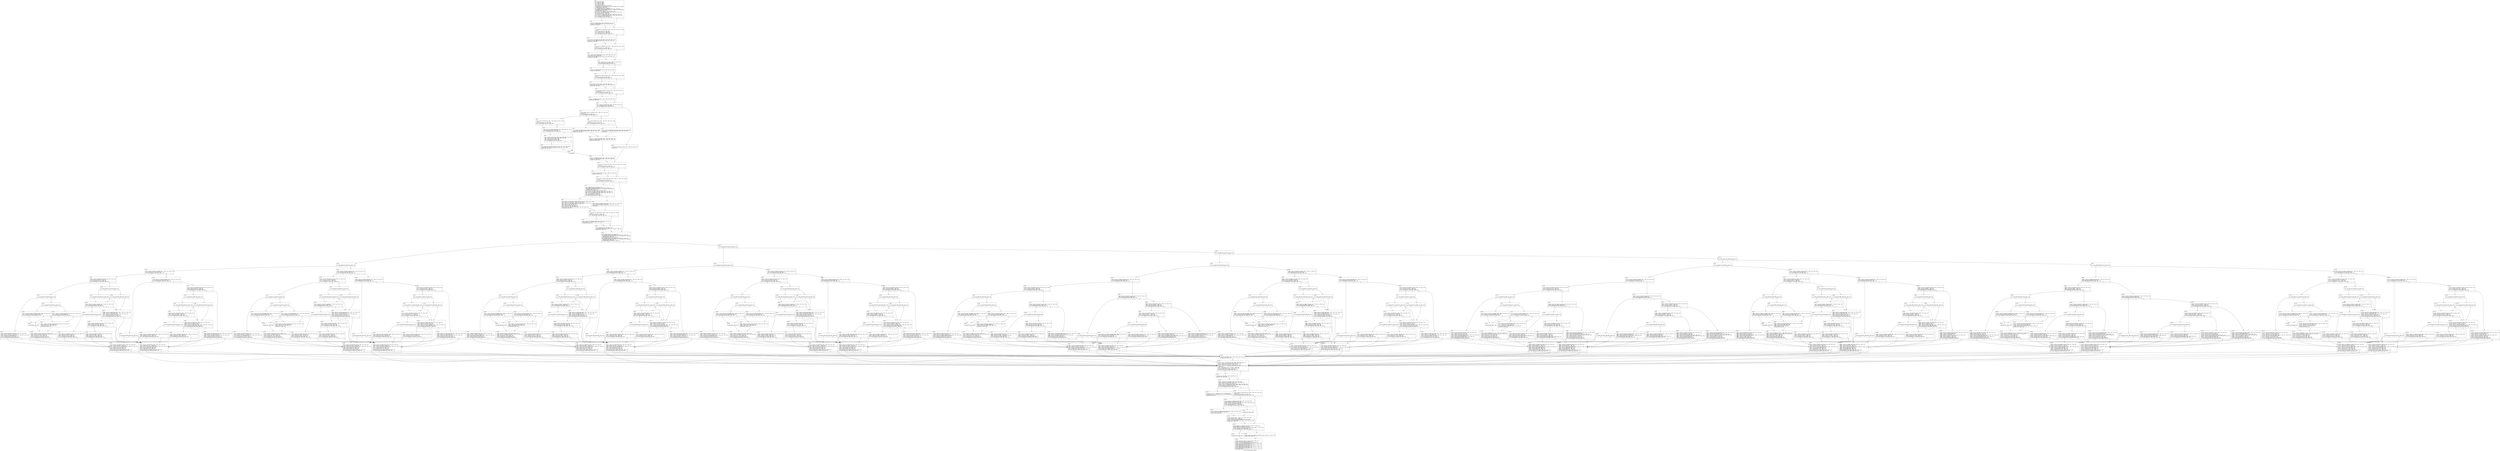 digraph "CFG for 'init_parameters' function" {
	label="CFG for 'init_parameters' function";

	Node0x1571710 [shape=record,label="{%1:\l  %2 = alloca i32, align 4\l  %3 = alloca i32, align 4\l  %4 = alloca i32, align 4\l  %5 = alloca i32, align 4\l  %6 = alloca i32, align 4\l  store i32 %0, i32* %2, align 4, !tbaa !1014\l  call void @llvm.dbg.declare(metadata i32* %2, metadata !1007, metadata\l... !DIExpression()), !dbg !1018\l  %7 = bitcast i32* %3 to i8*, !dbg !1019\l  call void @llvm.lifetime.start.p0i8(i64 4, i8* %7) #13, !dbg !1019\l  call void @llvm.dbg.declare(metadata i32* %3, metadata !1008, metadata\l... !DIExpression()), !dbg !1020\l  store i32 0, i32* %3, align 4, !dbg !1020, !tbaa !1014\l  %8 = load i32, i32* @lines_per_page, align 4, !dbg !1021, !tbaa !1014\l  %9 = sub nsw i32 %8, 5, !dbg !1022\l  %10 = sub nsw i32 %9, 5, !dbg !1023\l  store i32 %10, i32* @lines_per_body, align 4, !dbg !1024, !tbaa !1014\l  %11 = load i32, i32* @lines_per_body, align 4, !dbg !1025, !tbaa !1014\l  %12 = icmp sle i32 %11, 0, !dbg !1027\l  br i1 %12, label %13, label %14, !dbg !1028\l|{<s0>T|<s1>F}}"];
	Node0x1571710:s0 -> Node0x1572c30;
	Node0x1571710:s1 -> Node0x1572c80;
	Node0x1572c30 [shape=record,label="{%13:\l\l  store i8 0, i8* @extremities, align 1, !dbg !1029, !tbaa !1031\l  store i8 1, i8* @keep_FF, align 1, !dbg !1033, !tbaa !1031\l  br label %14, !dbg !1034\l}"];
	Node0x1572c30 -> Node0x1572c80;
	Node0x1572c80 [shape=record,label="{%14:\l\l  %15 = load i8, i8* @extremities, align 1, !dbg !1035, !tbaa !1031, !range\l... !1037\l  %16 = trunc i8 %15 to i1, !dbg !1035\l  %17 = zext i1 %16 to i32, !dbg !1035\l  %18 = icmp eq i32 %17, 0, !dbg !1038\l  br i1 %18, label %19, label %21, !dbg !1039\l|{<s0>T|<s1>F}}"];
	Node0x1572c80:s0 -> Node0x1572cd0;
	Node0x1572c80:s1 -> Node0x1572d20;
	Node0x1572cd0 [shape=record,label="{%19:\l\l  %20 = load i32, i32* @lines_per_page, align 4, !dbg !1040, !tbaa !1014\l  store i32 %20, i32* @lines_per_body, align 4, !dbg !1041, !tbaa !1014\l  br label %21, !dbg !1042\l}"];
	Node0x1572cd0 -> Node0x1572d20;
	Node0x1572d20 [shape=record,label="{%21:\l\l  %22 = load i8, i8* @double_space, align 1, !dbg !1043, !tbaa !1031, !range\l... !1037\l  %23 = trunc i8 %22 to i1, !dbg !1043\l  br i1 %23, label %24, label %27, !dbg !1045\l|{<s0>T|<s1>F}}"];
	Node0x1572d20:s0 -> Node0x1572d70;
	Node0x1572d20:s1 -> Node0x1572dc0;
	Node0x1572d70 [shape=record,label="{%24:\l\l  %25 = load i32, i32* @lines_per_body, align 4, !dbg !1046, !tbaa !1014\l  %26 = sdiv i32 %25, 2, !dbg !1047\l  store i32 %26, i32* @lines_per_body, align 4, !dbg !1048, !tbaa !1014\l  br label %27, !dbg !1049\l}"];
	Node0x1572d70 -> Node0x1572dc0;
	Node0x1572dc0 [shape=record,label="{%27:\l\l  %28 = load i32, i32* %2, align 4, !dbg !1050, !tbaa !1014\l  %29 = icmp eq i32 %28, 0, !dbg !1052\l  br i1 %29, label %30, label %31, !dbg !1053\l|{<s0>T|<s1>F}}"];
	Node0x1572dc0:s0 -> Node0x1572e10;
	Node0x1572dc0:s1 -> Node0x1572e60;
	Node0x1572e10 [shape=record,label="{%30:\l\l  store i8 0, i8* @parallel_files, align 1, !dbg !1054, !tbaa !1031\l  br label %31, !dbg !1055\l}"];
	Node0x1572e10 -> Node0x1572e60;
	Node0x1572e60 [shape=record,label="{%31:\l\l  %32 = load i8, i8* @parallel_files, align 1, !dbg !1056, !tbaa !1031, !range\l... !1037\l  %33 = trunc i8 %32 to i1, !dbg !1056\l  br i1 %33, label %34, label %36, !dbg !1058\l|{<s0>T|<s1>F}}"];
	Node0x1572e60:s0 -> Node0x1572eb0;
	Node0x1572e60:s1 -> Node0x1572f00;
	Node0x1572eb0 [shape=record,label="{%34:\l\l  %35 = load i32, i32* %2, align 4, !dbg !1059, !tbaa !1014\l  store i32 %35, i32* @columns, align 4, !dbg !1060, !tbaa !1014\l  br label %36, !dbg !1061\l}"];
	Node0x1572eb0 -> Node0x1572f00;
	Node0x1572f00 [shape=record,label="{%36:\l\l  %37 = load i8, i8* @storing_columns, align 1, !dbg !1062, !tbaa !1031,\l... !range !1037\l  %38 = trunc i8 %37 to i1, !dbg !1062\l  br i1 %38, label %39, label %40, !dbg !1064\l|{<s0>T|<s1>F}}"];
	Node0x1572f00:s0 -> Node0x1572f50;
	Node0x1572f00:s1 -> Node0x1572fa0;
	Node0x1572f50 [shape=record,label="{%39:\l\l  store i8 1, i8* @balance_columns, align 1, !dbg !1065, !tbaa !1031\l  br label %40, !dbg !1066\l}"];
	Node0x1572f50 -> Node0x1572fa0;
	Node0x1572fa0 [shape=record,label="{%40:\l\l  %41 = load i32, i32* @columns, align 4, !dbg !1067, !tbaa !1014\l  %42 = icmp sgt i32 %41, 1, !dbg !1069\l  br i1 %42, label %43, label %69, !dbg !1070\l|{<s0>T|<s1>F}}"];
	Node0x1572fa0:s0 -> Node0x1572ff0;
	Node0x1572fa0:s1 -> Node0x1573360;
	Node0x1572ff0 [shape=record,label="{%43:\l\l  %44 = load i8, i8* @use_col_separator, align 1, !dbg !1071, !tbaa !1031,\l... !range !1037\l  %45 = trunc i8 %44 to i1, !dbg !1071\l  br i1 %45, label %54, label %46, !dbg !1074\l|{<s0>T|<s1>F}}"];
	Node0x1572ff0:s0 -> Node0x1573180;
	Node0x1572ff0:s1 -> Node0x1573040;
	Node0x1573040 [shape=record,label="{%46:\l\l  %47 = load i8, i8* @join_lines, align 1, !dbg !1075, !tbaa !1031, !range\l... !1037\l  %48 = trunc i8 %47 to i1, !dbg !1075\l  br i1 %48, label %49, label %51, !dbg !1078\l|{<s0>T|<s1>F}}"];
	Node0x1573040:s0 -> Node0x1573090;
	Node0x1573040:s1 -> Node0x15730e0;
	Node0x1573090 [shape=record,label="{%49:\l\l  %50 = load i8*, i8** @line_separator, align 8, !dbg !1079, !tbaa !1080\l  store i8* %50, i8** @col_sep_string, align 8, !dbg !1082, !tbaa !1080\l  br label %53, !dbg !1083\l}"];
	Node0x1573090 -> Node0x1573130;
	Node0x15730e0 [shape=record,label="{%51:\l\l  %52 = load i8*, i8** @column_separator, align 8, !dbg !1084, !tbaa !1080\l  store i8* %52, i8** @col_sep_string, align 8, !dbg !1085, !tbaa !1080\l  br label %53\l}"];
	Node0x15730e0 -> Node0x1573130;
	Node0x1573130 [shape=record,label="{%53:\l\l  store i32 1, i32* @col_sep_length, align 4, !dbg !1086, !tbaa !1014\l  store i8 1, i8* @use_col_separator, align 1, !dbg !1087, !tbaa !1031\l  br label %68, !dbg !1088\l}"];
	Node0x1573130 -> Node0x1573310;
	Node0x1573180 [shape=record,label="{%54:\l\l  %55 = load i8, i8* @join_lines, align 1, !dbg !1089, !tbaa !1031, !range\l... !1037\l  %56 = trunc i8 %55 to i1, !dbg !1089\l  br i1 %56, label %67, label %57, !dbg !1091\l|{<s0>T|<s1>F}}"];
	Node0x1573180:s0 -> Node0x15732c0;
	Node0x1573180:s1 -> Node0x15731d0;
	Node0x15731d0 [shape=record,label="{%57:\l\l  %58 = load i32, i32* @col_sep_length, align 4, !dbg !1092, !tbaa !1014\l  %59 = icmp eq i32 %58, 1, !dbg !1093\l  br i1 %59, label %60, label %67, !dbg !1094\l|{<s0>T|<s1>F}}"];
	Node0x15731d0:s0 -> Node0x1573220;
	Node0x15731d0:s1 -> Node0x15732c0;
	Node0x1573220 [shape=record,label="{%60:\l\l  %61 = load i8*, i8** @col_sep_string, align 8, !dbg !1095, !tbaa !1080\l  %62 = load i8, i8* %61, align 1, !dbg !1096, !tbaa !1097\l  %63 = sext i8 %62 to i32, !dbg !1096\l  %64 = icmp eq i32 %63, 9, !dbg !1098\l  br i1 %64, label %65, label %67, !dbg !1099\l|{<s0>T|<s1>F}}"];
	Node0x1573220:s0 -> Node0x1573270;
	Node0x1573220:s1 -> Node0x15732c0;
	Node0x1573270 [shape=record,label="{%65:\l\l  %66 = load i8*, i8** @column_separator, align 8, !dbg !1100, !tbaa !1080\l  store i8* %66, i8** @col_sep_string, align 8, !dbg !1101, !tbaa !1080\l  br label %67, !dbg !1102\l}"];
	Node0x1573270 -> Node0x15732c0;
	Node0x15732c0 [shape=record,label="{%67:\l\l  br label %68\l}"];
	Node0x15732c0 -> Node0x1573310;
	Node0x1573310 [shape=record,label="{%68:\l\l  store i8 1, i8* @truncate_lines, align 1, !dbg !1103, !tbaa !1031\l  store i8 1, i8* @tabify_output, align 1, !dbg !1104, !tbaa !1031\l  br label %70, !dbg !1105\l}"];
	Node0x1573310 -> Node0x15733b0;
	Node0x1573360 [shape=record,label="{%69:\l\l  store i8 0, i8* @storing_columns, align 1, !dbg !1106, !tbaa !1031\l  br label %70\l}"];
	Node0x1573360 -> Node0x15733b0;
	Node0x15733b0 [shape=record,label="{%70:\l\l  %71 = load i8, i8* @join_lines, align 1, !dbg !1107, !tbaa !1031, !range\l... !1037\l  %72 = trunc i8 %71 to i1, !dbg !1107\l  br i1 %72, label %73, label %74, !dbg !1109\l|{<s0>T|<s1>F}}"];
	Node0x15733b0:s0 -> Node0x1573400;
	Node0x15733b0:s1 -> Node0x1573450;
	Node0x1573400 [shape=record,label="{%73:\l\l  store i8 0, i8* @truncate_lines, align 1, !dbg !1110, !tbaa !1031\l  br label %74, !dbg !1111\l}"];
	Node0x1573400 -> Node0x1573450;
	Node0x1573450 [shape=record,label="{%74:\l\l  %75 = load i8, i8* @numbered_lines, align 1, !dbg !1112, !tbaa !1031, !range\l... !1037\l  %76 = trunc i8 %75 to i1, !dbg !1112\l  br i1 %76, label %77, label %101, !dbg !1113\l|{<s0>T|<s1>F}}"];
	Node0x1573450:s0 -> Node0x15734a0;
	Node0x1573450:s1 -> Node0x1573680;
	Node0x15734a0 [shape=record,label="{%77:\l\l  %78 = bitcast i32* %4 to i8*, !dbg !1114\l  call void @llvm.lifetime.start.p0i8(i64 4, i8* %78) #13, !dbg !1114\l  call void @llvm.dbg.declare(metadata i32* %4, metadata !1009, metadata\l... !DIExpression()), !dbg !1115\l  store i32 8, i32* %4, align 4, !dbg !1115, !tbaa !1014\l  %79 = load i32, i32* @start_line_num, align 4, !dbg !1116, !tbaa !1014\l  store i32 %79, i32* @line_count, align 4, !dbg !1117, !tbaa !1014\l  %80 = load i8, i8* @number_separator, align 1, !dbg !1118, !tbaa !1097\l  %81 = sext i8 %80 to i32, !dbg !1118\l  %82 = icmp eq i32 %81, 9, !dbg !1120\l  br i1 %82, label %83, label %91, !dbg !1121\l|{<s0>T|<s1>F}}"];
	Node0x15734a0:s0 -> Node0x15734f0;
	Node0x15734a0:s1 -> Node0x1573540;
	Node0x15734f0 [shape=record,label="{%83:\l\l  %84 = load i32, i32* @chars_per_number, align 4, !dbg !1122, !tbaa !1014\l  %85 = load i32, i32* %4, align 4, !dbg !1123, !tbaa !1014\l  %86 = load i32, i32* @chars_per_number, align 4, !dbg !1123, !tbaa !1014\l  %87 = load i32, i32* %4, align 4, !dbg !1123, !tbaa !1014\l  %88 = srem i32 %86, %87, !dbg !1123\l  %89 = sub nsw i32 %85, %88, !dbg !1123\l  %90 = add nsw i32 %84, %89, !dbg !1124\l  store i32 %90, i32* @number_width, align 4, !dbg !1125, !tbaa !1014\l  br label %94, !dbg !1126\l}"];
	Node0x15734f0 -> Node0x1573590;
	Node0x1573540 [shape=record,label="{%91:\l\l  %92 = load i32, i32* @chars_per_number, align 4, !dbg !1127, !tbaa !1014\l  %93 = add nsw i32 %92, 1, !dbg !1128\l  store i32 %93, i32* @number_width, align 4, !dbg !1129, !tbaa !1014\l  br label %94\l}"];
	Node0x1573540 -> Node0x1573590;
	Node0x1573590 [shape=record,label="{%94:\l\l  %95 = load i8, i8* @parallel_files, align 1, !dbg !1130, !tbaa !1031, !range\l... !1037\l  %96 = trunc i8 %95 to i1, !dbg !1130\l  br i1 %96, label %97, label %99, !dbg !1132\l|{<s0>T|<s1>F}}"];
	Node0x1573590:s0 -> Node0x15735e0;
	Node0x1573590:s1 -> Node0x1573630;
	Node0x15735e0 [shape=record,label="{%97:\l\l  %98 = load i32, i32* @number_width, align 4, !dbg !1133, !tbaa !1014\l  store i32 %98, i32* %3, align 4, !dbg !1134, !tbaa !1014\l  br label %99, !dbg !1135\l}"];
	Node0x15735e0 -> Node0x1573630;
	Node0x1573630 [shape=record,label="{%99:\l\l  %100 = bitcast i32* %4 to i8*, !dbg !1136\l  call void @llvm.lifetime.end.p0i8(i64 4, i8* %100) #13, !dbg !1136\l  br label %101, !dbg !1137\l}"];
	Node0x1573630 -> Node0x1573680;
	Node0x1573680 [shape=record,label="{%101:\l\l  %102 = bitcast i32* %5 to i8*, !dbg !1138\l  call void @llvm.lifetime.start.p0i8(i64 4, i8* %102) #13, !dbg !1138\l  call void @llvm.dbg.declare(metadata i32* %5, metadata !1012, metadata\l... !DIExpression()), !dbg !1139\l  %103 = bitcast i32* %6 to i8*, !dbg !1138\l  call void @llvm.lifetime.start.p0i8(i64 4, i8* %103) #13, !dbg !1138\l  call void @llvm.dbg.declare(metadata i32* %6, metadata !1013, metadata\l... !DIExpression()), !dbg !1140\l  br i1 false, label %104, label %323, !dbg !1141\l|{<s0>T|<s1>F}}"];
	Node0x1573680:s0 -> Node0x15736d0;
	Node0x1573680:s1 -> Node0x1574bc0;
	Node0x15736d0 [shape=record,label="{%104:\l\l  br i1 false, label %214, label %105, !dbg !1142\l|{<s0>T|<s1>F}}"];
	Node0x15736d0:s0 -> Node0x1574170;
	Node0x15736d0:s1 -> Node0x1573720;
	Node0x1573720 [shape=record,label="{%105:\l\l  %106 = load i32, i32* @col_sep_length, align 4, !dbg !1142, !tbaa !1014\l  %107 = icmp slt i32 %106, 0, !dbg !1142\l  br i1 %107, label %108, label %164, !dbg !1142\l|{<s0>T|<s1>F}}"];
	Node0x1573720:s0 -> Node0x1573770;
	Node0x1573720:s1 -> Node0x1573d10;
	Node0x1573770 [shape=record,label="{%108:\l\l  %109 = load i32, i32* @columns, align 4, !dbg !1142, !tbaa !1014\l  %110 = sub nsw i32 %109, 1, !dbg !1142\l  %111 = icmp slt i32 %110, 0, !dbg !1142\l  br i1 %111, label %112, label %137, !dbg !1142\l|{<s0>T|<s1>F}}"];
	Node0x1573770:s0 -> Node0x15737c0;
	Node0x1573770:s1 -> Node0x1573a40;
	Node0x15737c0 [shape=record,label="{%112:\l\l  br i1 true, label %113, label %119, !dbg !1142\l|{<s0>T|<s1>F}}"];
	Node0x15737c0:s0 -> Node0x1573810;
	Node0x15737c0:s1 -> Node0x1573860;
	Node0x1573810 [shape=record,label="{%113:\l\l  %114 = load i32, i32* @columns, align 4, !dbg !1142, !tbaa !1014\l  %115 = sub nsw i32 %114, 1, !dbg !1142\l  %116 = load i32, i32* @col_sep_length, align 4, !dbg !1142, !tbaa !1014\l  %117 = sdiv i32 127, %116, !dbg !1142\l  %118 = icmp slt i32 %115, %117, !dbg !1142\l  br i1 %118, label %200, label %207, !dbg !1142\l|{<s0>T|<s1>F}}"];
	Node0x1573810:s0 -> Node0x15740d0;
	Node0x1573810:s1 -> Node0x1574120;
	Node0x1573860 [shape=record,label="{%119:\l\l  br i1 true, label %120, label %123, !dbg !1142\l|{<s0>T|<s1>F}}"];
	Node0x1573860:s0 -> Node0x15738b0;
	Node0x1573860:s1 -> Node0x1573900;
	Node0x15738b0 [shape=record,label="{%120:\l\l  %121 = load i32, i32* @col_sep_length, align 4, !dbg !1142, !tbaa !1014\l  %122 = icmp slt i32 %121, -2147483647, !dbg !1142\l  br i1 %122, label %126, label %127, !dbg !1142\l|{<s0>T|<s1>F}}"];
	Node0x15738b0:s0 -> Node0x1573950;
	Node0x15738b0:s1 -> Node0x15739a0;
	Node0x1573900 [shape=record,label="{%123:\l\l  %124 = load i32, i32* @col_sep_length, align 4, !dbg !1142, !tbaa !1014\l  %125 = icmp slt i32 0, %124, !dbg !1142\l  br i1 %125, label %126, label %127, !dbg !1142\l|{<s0>T|<s1>F}}"];
	Node0x1573900:s0 -> Node0x1573950;
	Node0x1573900:s1 -> Node0x15739a0;
	Node0x1573950 [shape=record,label="{%126:\l\l  br label %131, !dbg !1142\l}"];
	Node0x1573950 -> Node0x15739f0;
	Node0x15739a0 [shape=record,label="{%127:\l\l  %128 = load i32, i32* @col_sep_length, align 4, !dbg !1142, !tbaa !1014\l  %129 = sub nsw i32 0, %128, !dbg !1142\l  %130 = sdiv i32 127, %129, !dbg !1142\l  br label %131, !dbg !1142\l}"];
	Node0x15739a0 -> Node0x15739f0;
	Node0x15739f0 [shape=record,label="{%131:\l\l  %132 = phi i32 [ 0, %126 ], [ %130, %127 ], !dbg !1142\l  %133 = load i32, i32* @columns, align 4, !dbg !1142, !tbaa !1014\l  %134 = sub nsw i32 %133, 1, !dbg !1142\l  %135 = sub nsw i32 -1, %134, !dbg !1142\l  %136 = icmp sle i32 %132, %135, !dbg !1142\l  br i1 %136, label %200, label %207, !dbg !1142\l|{<s0>T|<s1>F}}"];
	Node0x15739f0:s0 -> Node0x15740d0;
	Node0x15739f0:s1 -> Node0x1574120;
	Node0x1573a40 [shape=record,label="{%137:\l\l  br i1 true, label %138, label %139, !dbg !1142\l|{<s0>T|<s1>F}}"];
	Node0x1573a40:s0 -> Node0x1573a90;
	Node0x1573a40:s1 -> Node0x1573ae0;
	Node0x1573a90 [shape=record,label="{%138:\l\l  br i1 false, label %140, label %158, !dbg !1142\l|{<s0>T|<s1>F}}"];
	Node0x1573a90:s0 -> Node0x1573b30;
	Node0x1573a90:s1 -> Node0x1573cc0;
	Node0x1573ae0 [shape=record,label="{%139:\l\l  br i1 false, label %140, label %158, !dbg !1142\l|{<s0>T|<s1>F}}"];
	Node0x1573ae0:s0 -> Node0x1573b30;
	Node0x1573ae0:s1 -> Node0x1573cc0;
	Node0x1573b30 [shape=record,label="{%140:\l\l  %141 = load i32, i32* @col_sep_length, align 4, !dbg !1142, !tbaa !1014\l  %142 = icmp eq i32 %141, -1, !dbg !1142\l  br i1 %142, label %143, label %158, !dbg !1142\l|{<s0>T|<s1>F}}"];
	Node0x1573b30:s0 -> Node0x1573b80;
	Node0x1573b30:s1 -> Node0x1573cc0;
	Node0x1573b80 [shape=record,label="{%143:\l\l  br i1 true, label %144, label %149, !dbg !1142\l|{<s0>T|<s1>F}}"];
	Node0x1573b80:s0 -> Node0x1573bd0;
	Node0x1573b80:s1 -> Node0x1573c20;
	Node0x1573bd0 [shape=record,label="{%144:\l\l  %145 = load i32, i32* @columns, align 4, !dbg !1142, !tbaa !1014\l  %146 = sub nsw i32 %145, 1, !dbg !1142\l  %147 = add nsw i32 %146, -128, !dbg !1142\l  %148 = icmp slt i32 0, %147, !dbg !1142\l  br i1 %148, label %200, label %207, !dbg !1142\l|{<s0>T|<s1>F}}"];
	Node0x1573bd0:s0 -> Node0x15740d0;
	Node0x1573bd0:s1 -> Node0x1574120;
	Node0x1573c20 [shape=record,label="{%149:\l\l  %150 = load i32, i32* @columns, align 4, !dbg !1142, !tbaa !1014\l  %151 = sub nsw i32 %150, 1, !dbg !1142\l  %152 = icmp slt i32 0, %151, !dbg !1142\l  br i1 %152, label %153, label %207, !dbg !1142\l|{<s0>T|<s1>F}}"];
	Node0x1573c20:s0 -> Node0x1573c70;
	Node0x1573c20:s1 -> Node0x1574120;
	Node0x1573c70 [shape=record,label="{%153:\l\l  %154 = load i32, i32* @columns, align 4, !dbg !1142, !tbaa !1014\l  %155 = sub nsw i32 %154, 1, !dbg !1142\l  %156 = sub nsw i32 %155, 1, !dbg !1142\l  %157 = icmp slt i32 127, %156, !dbg !1142\l  br i1 %157, label %200, label %207, !dbg !1142\l|{<s0>T|<s1>F}}"];
	Node0x1573c70:s0 -> Node0x15740d0;
	Node0x1573c70:s1 -> Node0x1574120;
	Node0x1573cc0 [shape=record,label="{%158:\l\l  %159 = load i32, i32* @col_sep_length, align 4, !dbg !1142, !tbaa !1014\l  %160 = sdiv i32 -128, %159, !dbg !1142\l  %161 = load i32, i32* @columns, align 4, !dbg !1142, !tbaa !1014\l  %162 = sub nsw i32 %161, 1, !dbg !1142\l  %163 = icmp slt i32 %160, %162, !dbg !1142\l  br i1 %163, label %200, label %207, !dbg !1142\l|{<s0>T|<s1>F}}"];
	Node0x1573cc0:s0 -> Node0x15740d0;
	Node0x1573cc0:s1 -> Node0x1574120;
	Node0x1573d10 [shape=record,label="{%164:\l\l  %165 = load i32, i32* @col_sep_length, align 4, !dbg !1142, !tbaa !1014\l  %166 = icmp eq i32 %165, 0, !dbg !1142\l  br i1 %166, label %167, label %168, !dbg !1142\l|{<s0>T|<s1>F}}"];
	Node0x1573d10:s0 -> Node0x1573d60;
	Node0x1573d10:s1 -> Node0x1573db0;
	Node0x1573d60 [shape=record,label="{%167:\l\l  br i1 false, label %200, label %207, !dbg !1142\l|{<s0>T|<s1>F}}"];
	Node0x1573d60:s0 -> Node0x15740d0;
	Node0x1573d60:s1 -> Node0x1574120;
	Node0x1573db0 [shape=record,label="{%168:\l\l  %169 = load i32, i32* @columns, align 4, !dbg !1142, !tbaa !1014\l  %170 = sub nsw i32 %169, 1, !dbg !1142\l  %171 = icmp slt i32 %170, 0, !dbg !1142\l  br i1 %171, label %172, label %194, !dbg !1142\l|{<s0>T|<s1>F}}"];
	Node0x1573db0:s0 -> Node0x1573e00;
	Node0x1573db0:s1 -> Node0x1574080;
	Node0x1573e00 [shape=record,label="{%172:\l\l  br i1 true, label %173, label %174, !dbg !1142\l|{<s0>T|<s1>F}}"];
	Node0x1573e00:s0 -> Node0x1573e50;
	Node0x1573e00:s1 -> Node0x1573ea0;
	Node0x1573e50 [shape=record,label="{%173:\l\l  br i1 false, label %175, label %188, !dbg !1142\l|{<s0>T|<s1>F}}"];
	Node0x1573e50:s0 -> Node0x1573ef0;
	Node0x1573e50:s1 -> Node0x1574030;
	Node0x1573ea0 [shape=record,label="{%174:\l\l  br i1 false, label %175, label %188, !dbg !1142\l|{<s0>T|<s1>F}}"];
	Node0x1573ea0:s0 -> Node0x1573ef0;
	Node0x1573ea0:s1 -> Node0x1574030;
	Node0x1573ef0 [shape=record,label="{%175:\l\l  %176 = load i32, i32* @columns, align 4, !dbg !1142, !tbaa !1014\l  %177 = sub nsw i32 %176, 1, !dbg !1142\l  %178 = icmp eq i32 %177, -1, !dbg !1142\l  br i1 %178, label %179, label %188, !dbg !1142\l|{<s0>T|<s1>F}}"];
	Node0x1573ef0:s0 -> Node0x1573f40;
	Node0x1573ef0:s1 -> Node0x1574030;
	Node0x1573f40 [shape=record,label="{%179:\l\l  br i1 true, label %180, label %184, !dbg !1142\l|{<s0>T|<s1>F}}"];
	Node0x1573f40:s0 -> Node0x1573f90;
	Node0x1573f40:s1 -> Node0x1573fe0;
	Node0x1573f90 [shape=record,label="{%180:\l\l  %181 = load i32, i32* @col_sep_length, align 4, !dbg !1142, !tbaa !1014\l  %182 = add nsw i32 %181, -128, !dbg !1142\l  %183 = icmp slt i32 0, %182, !dbg !1142\l  br i1 %183, label %200, label %207, !dbg !1142\l|{<s0>T|<s1>F}}"];
	Node0x1573f90:s0 -> Node0x15740d0;
	Node0x1573f90:s1 -> Node0x1574120;
	Node0x1573fe0 [shape=record,label="{%184:\l\l  %185 = load i32, i32* @col_sep_length, align 4, !dbg !1142, !tbaa !1014\l  %186 = sub nsw i32 %185, 1, !dbg !1142\l  %187 = icmp slt i32 127, %186, !dbg !1142\l  br i1 %187, label %200, label %207, !dbg !1142\l|{<s0>T|<s1>F}}"];
	Node0x1573fe0:s0 -> Node0x15740d0;
	Node0x1573fe0:s1 -> Node0x1574120;
	Node0x1574030 [shape=record,label="{%188:\l\l  %189 = load i32, i32* @columns, align 4, !dbg !1142, !tbaa !1014\l  %190 = sub nsw i32 %189, 1, !dbg !1142\l  %191 = sdiv i32 -128, %190, !dbg !1142\l  %192 = load i32, i32* @col_sep_length, align 4, !dbg !1142, !tbaa !1014\l  %193 = icmp slt i32 %191, %192, !dbg !1142\l  br i1 %193, label %200, label %207, !dbg !1142\l|{<s0>T|<s1>F}}"];
	Node0x1574030:s0 -> Node0x15740d0;
	Node0x1574030:s1 -> Node0x1574120;
	Node0x1574080 [shape=record,label="{%194:\l\l  %195 = load i32, i32* @col_sep_length, align 4, !dbg !1142, !tbaa !1014\l  %196 = sdiv i32 127, %195, !dbg !1142\l  %197 = load i32, i32* @columns, align 4, !dbg !1142, !tbaa !1014\l  %198 = sub nsw i32 %197, 1, !dbg !1142\l  %199 = icmp slt i32 %196, %198, !dbg !1142\l  br i1 %199, label %200, label %207, !dbg !1142\l|{<s0>T|<s1>F}}"];
	Node0x1574080:s0 -> Node0x15740d0;
	Node0x1574080:s1 -> Node0x1574120;
	Node0x15740d0 [shape=record,label="{%200:\l\l  %201 = load i32, i32* @columns, align 4, !dbg !1142, !tbaa !1014\l  %202 = sub nsw i32 %201, 1, !dbg !1142\l  %203 = load i32, i32* @col_sep_length, align 4, !dbg !1142, !tbaa !1014\l  %204 = mul i32 %202, %203, !dbg !1142\l  %205 = trunc i32 %204 to i8, !dbg !1142\l  %206 = sext i8 %205 to i32, !dbg !1142\l  store i32 %206, i32* %5, align 4, !dbg !1142, !tbaa !1014\l  br i1 true, label %1224, label %1225, !dbg !1142\l|{<s0>T|<s1>F}}"];
	Node0x15740d0:s0 -> Node0x1579ad0;
	Node0x15740d0:s1 -> Node0x1579b20;
	Node0x1574120 [shape=record,label="{%207:\l\l  %208 = load i32, i32* @columns, align 4, !dbg !1142, !tbaa !1014\l  %209 = sub nsw i32 %208, 1, !dbg !1142\l  %210 = load i32, i32* @col_sep_length, align 4, !dbg !1142, !tbaa !1014\l  %211 = mul i32 %209, %210, !dbg !1142\l  %212 = trunc i32 %211 to i8, !dbg !1142\l  %213 = sext i8 %212 to i32, !dbg !1142\l  store i32 %213, i32* %5, align 4, !dbg !1142, !tbaa !1014\l  br i1 false, label %1224, label %1225, !dbg !1142\l|{<s0>T|<s1>F}}"];
	Node0x1574120:s0 -> Node0x1579ad0;
	Node0x1574120:s1 -> Node0x1579b20;
	Node0x1574170 [shape=record,label="{%214:\l\l  %215 = load i32, i32* @col_sep_length, align 4, !dbg !1142, !tbaa !1014\l  %216 = icmp slt i32 %215, 0, !dbg !1142\l  br i1 %216, label %217, label %273, !dbg !1142\l|{<s0>T|<s1>F}}"];
	Node0x1574170:s0 -> Node0x15741c0;
	Node0x1574170:s1 -> Node0x1574760;
	Node0x15741c0 [shape=record,label="{%217:\l\l  %218 = load i32, i32* @columns, align 4, !dbg !1142, !tbaa !1014\l  %219 = sub nsw i32 %218, 1, !dbg !1142\l  %220 = icmp slt i32 %219, 0, !dbg !1142\l  br i1 %220, label %221, label %246, !dbg !1142\l|{<s0>T|<s1>F}}"];
	Node0x15741c0:s0 -> Node0x1574210;
	Node0x15741c0:s1 -> Node0x1574490;
	Node0x1574210 [shape=record,label="{%221:\l\l  br i1 true, label %222, label %228, !dbg !1142\l|{<s0>T|<s1>F}}"];
	Node0x1574210:s0 -> Node0x1574260;
	Node0x1574210:s1 -> Node0x15742b0;
	Node0x1574260 [shape=record,label="{%222:\l\l  %223 = load i32, i32* @columns, align 4, !dbg !1142, !tbaa !1014\l  %224 = sub nsw i32 %223, 1, !dbg !1142\l  %225 = load i32, i32* @col_sep_length, align 4, !dbg !1142, !tbaa !1014\l  %226 = sdiv i32 255, %225, !dbg !1142\l  %227 = icmp slt i32 %224, %226, !dbg !1142\l  br i1 %227, label %309, label %316, !dbg !1142\l|{<s0>T|<s1>F}}"];
	Node0x1574260:s0 -> Node0x1574b20;
	Node0x1574260:s1 -> Node0x1574b70;
	Node0x15742b0 [shape=record,label="{%228:\l\l  br i1 true, label %229, label %232, !dbg !1142\l|{<s0>T|<s1>F}}"];
	Node0x15742b0:s0 -> Node0x1574300;
	Node0x15742b0:s1 -> Node0x1574350;
	Node0x1574300 [shape=record,label="{%229:\l\l  %230 = load i32, i32* @col_sep_length, align 4, !dbg !1142, !tbaa !1014\l  %231 = icmp slt i32 %230, -2147483647, !dbg !1142\l  br i1 %231, label %235, label %236, !dbg !1142\l|{<s0>T|<s1>F}}"];
	Node0x1574300:s0 -> Node0x15743a0;
	Node0x1574300:s1 -> Node0x15743f0;
	Node0x1574350 [shape=record,label="{%232:\l\l  %233 = load i32, i32* @col_sep_length, align 4, !dbg !1142, !tbaa !1014\l  %234 = icmp slt i32 0, %233, !dbg !1142\l  br i1 %234, label %235, label %236, !dbg !1142\l|{<s0>T|<s1>F}}"];
	Node0x1574350:s0 -> Node0x15743a0;
	Node0x1574350:s1 -> Node0x15743f0;
	Node0x15743a0 [shape=record,label="{%235:\l\l  br label %240, !dbg !1142\l}"];
	Node0x15743a0 -> Node0x1574440;
	Node0x15743f0 [shape=record,label="{%236:\l\l  %237 = load i32, i32* @col_sep_length, align 4, !dbg !1142, !tbaa !1014\l  %238 = sub nsw i32 0, %237, !dbg !1142\l  %239 = sdiv i32 255, %238, !dbg !1142\l  br label %240, !dbg !1142\l}"];
	Node0x15743f0 -> Node0x1574440;
	Node0x1574440 [shape=record,label="{%240:\l\l  %241 = phi i32 [ 0, %235 ], [ %239, %236 ], !dbg !1142\l  %242 = load i32, i32* @columns, align 4, !dbg !1142, !tbaa !1014\l  %243 = sub nsw i32 %242, 1, !dbg !1142\l  %244 = sub nsw i32 -1, %243, !dbg !1142\l  %245 = icmp sle i32 %241, %244, !dbg !1142\l  br i1 %245, label %309, label %316, !dbg !1142\l|{<s0>T|<s1>F}}"];
	Node0x1574440:s0 -> Node0x1574b20;
	Node0x1574440:s1 -> Node0x1574b70;
	Node0x1574490 [shape=record,label="{%246:\l\l  br i1 true, label %247, label %248, !dbg !1142\l|{<s0>T|<s1>F}}"];
	Node0x1574490:s0 -> Node0x15744e0;
	Node0x1574490:s1 -> Node0x1574530;
	Node0x15744e0 [shape=record,label="{%247:\l\l  br i1 false, label %249, label %267, !dbg !1142\l|{<s0>T|<s1>F}}"];
	Node0x15744e0:s0 -> Node0x1574580;
	Node0x15744e0:s1 -> Node0x1574710;
	Node0x1574530 [shape=record,label="{%248:\l\l  br i1 false, label %249, label %267, !dbg !1142\l|{<s0>T|<s1>F}}"];
	Node0x1574530:s0 -> Node0x1574580;
	Node0x1574530:s1 -> Node0x1574710;
	Node0x1574580 [shape=record,label="{%249:\l\l  %250 = load i32, i32* @col_sep_length, align 4, !dbg !1142, !tbaa !1014\l  %251 = icmp eq i32 %250, -1, !dbg !1142\l  br i1 %251, label %252, label %267, !dbg !1142\l|{<s0>T|<s1>F}}"];
	Node0x1574580:s0 -> Node0x15745d0;
	Node0x1574580:s1 -> Node0x1574710;
	Node0x15745d0 [shape=record,label="{%252:\l\l  br i1 true, label %253, label %258, !dbg !1142\l|{<s0>T|<s1>F}}"];
	Node0x15745d0:s0 -> Node0x1574620;
	Node0x15745d0:s1 -> Node0x1574670;
	Node0x1574620 [shape=record,label="{%253:\l\l  %254 = load i32, i32* @columns, align 4, !dbg !1142, !tbaa !1014\l  %255 = sub nsw i32 %254, 1, !dbg !1142\l  %256 = add nsw i32 %255, 0, !dbg !1142\l  %257 = icmp slt i32 0, %256, !dbg !1142\l  br i1 %257, label %309, label %316, !dbg !1142\l|{<s0>T|<s1>F}}"];
	Node0x1574620:s0 -> Node0x1574b20;
	Node0x1574620:s1 -> Node0x1574b70;
	Node0x1574670 [shape=record,label="{%258:\l\l  %259 = load i32, i32* @columns, align 4, !dbg !1142, !tbaa !1014\l  %260 = sub nsw i32 %259, 1, !dbg !1142\l  %261 = icmp slt i32 0, %260, !dbg !1142\l  br i1 %261, label %262, label %316, !dbg !1142\l|{<s0>T|<s1>F}}"];
	Node0x1574670:s0 -> Node0x15746c0;
	Node0x1574670:s1 -> Node0x1574b70;
	Node0x15746c0 [shape=record,label="{%262:\l\l  %263 = load i32, i32* @columns, align 4, !dbg !1142, !tbaa !1014\l  %264 = sub nsw i32 %263, 1, !dbg !1142\l  %265 = sub nsw i32 %264, 1, !dbg !1142\l  %266 = icmp slt i32 -1, %265, !dbg !1142\l  br i1 %266, label %309, label %316, !dbg !1142\l|{<s0>T|<s1>F}}"];
	Node0x15746c0:s0 -> Node0x1574b20;
	Node0x15746c0:s1 -> Node0x1574b70;
	Node0x1574710 [shape=record,label="{%267:\l\l  %268 = load i32, i32* @col_sep_length, align 4, !dbg !1142, !tbaa !1014\l  %269 = sdiv i32 0, %268, !dbg !1142\l  %270 = load i32, i32* @columns, align 4, !dbg !1142, !tbaa !1014\l  %271 = sub nsw i32 %270, 1, !dbg !1142\l  %272 = icmp slt i32 %269, %271, !dbg !1142\l  br i1 %272, label %309, label %316, !dbg !1142\l|{<s0>T|<s1>F}}"];
	Node0x1574710:s0 -> Node0x1574b20;
	Node0x1574710:s1 -> Node0x1574b70;
	Node0x1574760 [shape=record,label="{%273:\l\l  %274 = load i32, i32* @col_sep_length, align 4, !dbg !1142, !tbaa !1014\l  %275 = icmp eq i32 %274, 0, !dbg !1142\l  br i1 %275, label %276, label %277, !dbg !1142\l|{<s0>T|<s1>F}}"];
	Node0x1574760:s0 -> Node0x15747b0;
	Node0x1574760:s1 -> Node0x1574800;
	Node0x15747b0 [shape=record,label="{%276:\l\l  br i1 false, label %309, label %316, !dbg !1142\l|{<s0>T|<s1>F}}"];
	Node0x15747b0:s0 -> Node0x1574b20;
	Node0x15747b0:s1 -> Node0x1574b70;
	Node0x1574800 [shape=record,label="{%277:\l\l  %278 = load i32, i32* @columns, align 4, !dbg !1142, !tbaa !1014\l  %279 = sub nsw i32 %278, 1, !dbg !1142\l  %280 = icmp slt i32 %279, 0, !dbg !1142\l  br i1 %280, label %281, label %303, !dbg !1142\l|{<s0>T|<s1>F}}"];
	Node0x1574800:s0 -> Node0x1574850;
	Node0x1574800:s1 -> Node0x1574ad0;
	Node0x1574850 [shape=record,label="{%281:\l\l  br i1 true, label %282, label %283, !dbg !1142\l|{<s0>T|<s1>F}}"];
	Node0x1574850:s0 -> Node0x15748a0;
	Node0x1574850:s1 -> Node0x15748f0;
	Node0x15748a0 [shape=record,label="{%282:\l\l  br i1 false, label %284, label %297, !dbg !1142\l|{<s0>T|<s1>F}}"];
	Node0x15748a0:s0 -> Node0x1574940;
	Node0x15748a0:s1 -> Node0x1574a80;
	Node0x15748f0 [shape=record,label="{%283:\l\l  br i1 false, label %284, label %297, !dbg !1142\l|{<s0>T|<s1>F}}"];
	Node0x15748f0:s0 -> Node0x1574940;
	Node0x15748f0:s1 -> Node0x1574a80;
	Node0x1574940 [shape=record,label="{%284:\l\l  %285 = load i32, i32* @columns, align 4, !dbg !1142, !tbaa !1014\l  %286 = sub nsw i32 %285, 1, !dbg !1142\l  %287 = icmp eq i32 %286, -1, !dbg !1142\l  br i1 %287, label %288, label %297, !dbg !1142\l|{<s0>T|<s1>F}}"];
	Node0x1574940:s0 -> Node0x1574990;
	Node0x1574940:s1 -> Node0x1574a80;
	Node0x1574990 [shape=record,label="{%288:\l\l  br i1 true, label %289, label %293, !dbg !1142\l|{<s0>T|<s1>F}}"];
	Node0x1574990:s0 -> Node0x15749e0;
	Node0x1574990:s1 -> Node0x1574a30;
	Node0x15749e0 [shape=record,label="{%289:\l\l  %290 = load i32, i32* @col_sep_length, align 4, !dbg !1142, !tbaa !1014\l  %291 = add nsw i32 %290, 0, !dbg !1142\l  %292 = icmp slt i32 0, %291, !dbg !1142\l  br i1 %292, label %309, label %316, !dbg !1142\l|{<s0>T|<s1>F}}"];
	Node0x15749e0:s0 -> Node0x1574b20;
	Node0x15749e0:s1 -> Node0x1574b70;
	Node0x1574a30 [shape=record,label="{%293:\l\l  %294 = load i32, i32* @col_sep_length, align 4, !dbg !1142, !tbaa !1014\l  %295 = sub nsw i32 %294, 1, !dbg !1142\l  %296 = icmp slt i32 -1, %295, !dbg !1142\l  br i1 %296, label %309, label %316, !dbg !1142\l|{<s0>T|<s1>F}}"];
	Node0x1574a30:s0 -> Node0x1574b20;
	Node0x1574a30:s1 -> Node0x1574b70;
	Node0x1574a80 [shape=record,label="{%297:\l\l  %298 = load i32, i32* @columns, align 4, !dbg !1142, !tbaa !1014\l  %299 = sub nsw i32 %298, 1, !dbg !1142\l  %300 = sdiv i32 0, %299, !dbg !1142\l  %301 = load i32, i32* @col_sep_length, align 4, !dbg !1142, !tbaa !1014\l  %302 = icmp slt i32 %300, %301, !dbg !1142\l  br i1 %302, label %309, label %316, !dbg !1142\l|{<s0>T|<s1>F}}"];
	Node0x1574a80:s0 -> Node0x1574b20;
	Node0x1574a80:s1 -> Node0x1574b70;
	Node0x1574ad0 [shape=record,label="{%303:\l\l  %304 = load i32, i32* @col_sep_length, align 4, !dbg !1142, !tbaa !1014\l  %305 = sdiv i32 255, %304, !dbg !1142\l  %306 = load i32, i32* @columns, align 4, !dbg !1142, !tbaa !1014\l  %307 = sub nsw i32 %306, 1, !dbg !1142\l  %308 = icmp slt i32 %305, %307, !dbg !1142\l  br i1 %308, label %309, label %316, !dbg !1142\l|{<s0>T|<s1>F}}"];
	Node0x1574ad0:s0 -> Node0x1574b20;
	Node0x1574ad0:s1 -> Node0x1574b70;
	Node0x1574b20 [shape=record,label="{%309:\l\l  %310 = load i32, i32* @columns, align 4, !dbg !1142, !tbaa !1014\l  %311 = sub nsw i32 %310, 1, !dbg !1142\l  %312 = load i32, i32* @col_sep_length, align 4, !dbg !1142, !tbaa !1014\l  %313 = mul i32 %311, %312, !dbg !1142\l  %314 = trunc i32 %313 to i8, !dbg !1142\l  %315 = zext i8 %314 to i32, !dbg !1142\l  store i32 %315, i32* %5, align 4, !dbg !1142, !tbaa !1014\l  br i1 true, label %1224, label %1225, !dbg !1142\l|{<s0>T|<s1>F}}"];
	Node0x1574b20:s0 -> Node0x1579ad0;
	Node0x1574b20:s1 -> Node0x1579b20;
	Node0x1574b70 [shape=record,label="{%316:\l\l  %317 = load i32, i32* @columns, align 4, !dbg !1142, !tbaa !1014\l  %318 = sub nsw i32 %317, 1, !dbg !1142\l  %319 = load i32, i32* @col_sep_length, align 4, !dbg !1142, !tbaa !1014\l  %320 = mul i32 %318, %319, !dbg !1142\l  %321 = trunc i32 %320 to i8, !dbg !1142\l  %322 = zext i8 %321 to i32, !dbg !1142\l  store i32 %322, i32* %5, align 4, !dbg !1142, !tbaa !1014\l  br i1 false, label %1224, label %1225, !dbg !1142\l|{<s0>T|<s1>F}}"];
	Node0x1574b70:s0 -> Node0x1579ad0;
	Node0x1574b70:s1 -> Node0x1579b20;
	Node0x1574bc0 [shape=record,label="{%323:\l\l  br i1 false, label %324, label %543, !dbg !1141\l|{<s0>T|<s1>F}}"];
	Node0x1574bc0:s0 -> Node0x1574c10;
	Node0x1574bc0:s1 -> Node0x1576100;
	Node0x1574c10 [shape=record,label="{%324:\l\l  br i1 false, label %434, label %325, !dbg !1142\l|{<s0>T|<s1>F}}"];
	Node0x1574c10:s0 -> Node0x15756b0;
	Node0x1574c10:s1 -> Node0x1574c60;
	Node0x1574c60 [shape=record,label="{%325:\l\l  %326 = load i32, i32* @col_sep_length, align 4, !dbg !1142, !tbaa !1014\l  %327 = icmp slt i32 %326, 0, !dbg !1142\l  br i1 %327, label %328, label %384, !dbg !1142\l|{<s0>T|<s1>F}}"];
	Node0x1574c60:s0 -> Node0x1574cb0;
	Node0x1574c60:s1 -> Node0x1575250;
	Node0x1574cb0 [shape=record,label="{%328:\l\l  %329 = load i32, i32* @columns, align 4, !dbg !1142, !tbaa !1014\l  %330 = sub nsw i32 %329, 1, !dbg !1142\l  %331 = icmp slt i32 %330, 0, !dbg !1142\l  br i1 %331, label %332, label %357, !dbg !1142\l|{<s0>T|<s1>F}}"];
	Node0x1574cb0:s0 -> Node0x1574d00;
	Node0x1574cb0:s1 -> Node0x1574f80;
	Node0x1574d00 [shape=record,label="{%332:\l\l  br i1 true, label %333, label %339, !dbg !1142\l|{<s0>T|<s1>F}}"];
	Node0x1574d00:s0 -> Node0x1574d50;
	Node0x1574d00:s1 -> Node0x1574da0;
	Node0x1574d50 [shape=record,label="{%333:\l\l  %334 = load i32, i32* @columns, align 4, !dbg !1142, !tbaa !1014\l  %335 = sub nsw i32 %334, 1, !dbg !1142\l  %336 = load i32, i32* @col_sep_length, align 4, !dbg !1142, !tbaa !1014\l  %337 = sdiv i32 32767, %336, !dbg !1142\l  %338 = icmp slt i32 %335, %337, !dbg !1142\l  br i1 %338, label %420, label %427, !dbg !1142\l|{<s0>T|<s1>F}}"];
	Node0x1574d50:s0 -> Node0x1575610;
	Node0x1574d50:s1 -> Node0x1575660;
	Node0x1574da0 [shape=record,label="{%339:\l\l  br i1 true, label %340, label %343, !dbg !1142\l|{<s0>T|<s1>F}}"];
	Node0x1574da0:s0 -> Node0x1574df0;
	Node0x1574da0:s1 -> Node0x1574e40;
	Node0x1574df0 [shape=record,label="{%340:\l\l  %341 = load i32, i32* @col_sep_length, align 4, !dbg !1142, !tbaa !1014\l  %342 = icmp slt i32 %341, -2147483647, !dbg !1142\l  br i1 %342, label %346, label %347, !dbg !1142\l|{<s0>T|<s1>F}}"];
	Node0x1574df0:s0 -> Node0x1574e90;
	Node0x1574df0:s1 -> Node0x1574ee0;
	Node0x1574e40 [shape=record,label="{%343:\l\l  %344 = load i32, i32* @col_sep_length, align 4, !dbg !1142, !tbaa !1014\l  %345 = icmp slt i32 0, %344, !dbg !1142\l  br i1 %345, label %346, label %347, !dbg !1142\l|{<s0>T|<s1>F}}"];
	Node0x1574e40:s0 -> Node0x1574e90;
	Node0x1574e40:s1 -> Node0x1574ee0;
	Node0x1574e90 [shape=record,label="{%346:\l\l  br label %351, !dbg !1142\l}"];
	Node0x1574e90 -> Node0x1574f30;
	Node0x1574ee0 [shape=record,label="{%347:\l\l  %348 = load i32, i32* @col_sep_length, align 4, !dbg !1142, !tbaa !1014\l  %349 = sub nsw i32 0, %348, !dbg !1142\l  %350 = sdiv i32 32767, %349, !dbg !1142\l  br label %351, !dbg !1142\l}"];
	Node0x1574ee0 -> Node0x1574f30;
	Node0x1574f30 [shape=record,label="{%351:\l\l  %352 = phi i32 [ 0, %346 ], [ %350, %347 ], !dbg !1142\l  %353 = load i32, i32* @columns, align 4, !dbg !1142, !tbaa !1014\l  %354 = sub nsw i32 %353, 1, !dbg !1142\l  %355 = sub nsw i32 -1, %354, !dbg !1142\l  %356 = icmp sle i32 %352, %355, !dbg !1142\l  br i1 %356, label %420, label %427, !dbg !1142\l|{<s0>T|<s1>F}}"];
	Node0x1574f30:s0 -> Node0x1575610;
	Node0x1574f30:s1 -> Node0x1575660;
	Node0x1574f80 [shape=record,label="{%357:\l\l  br i1 true, label %358, label %359, !dbg !1142\l|{<s0>T|<s1>F}}"];
	Node0x1574f80:s0 -> Node0x1574fd0;
	Node0x1574f80:s1 -> Node0x1575020;
	Node0x1574fd0 [shape=record,label="{%358:\l\l  br i1 false, label %360, label %378, !dbg !1142\l|{<s0>T|<s1>F}}"];
	Node0x1574fd0:s0 -> Node0x1575070;
	Node0x1574fd0:s1 -> Node0x1575200;
	Node0x1575020 [shape=record,label="{%359:\l\l  br i1 false, label %360, label %378, !dbg !1142\l|{<s0>T|<s1>F}}"];
	Node0x1575020:s0 -> Node0x1575070;
	Node0x1575020:s1 -> Node0x1575200;
	Node0x1575070 [shape=record,label="{%360:\l\l  %361 = load i32, i32* @col_sep_length, align 4, !dbg !1142, !tbaa !1014\l  %362 = icmp eq i32 %361, -1, !dbg !1142\l  br i1 %362, label %363, label %378, !dbg !1142\l|{<s0>T|<s1>F}}"];
	Node0x1575070:s0 -> Node0x15750c0;
	Node0x1575070:s1 -> Node0x1575200;
	Node0x15750c0 [shape=record,label="{%363:\l\l  br i1 true, label %364, label %369, !dbg !1142\l|{<s0>T|<s1>F}}"];
	Node0x15750c0:s0 -> Node0x1575110;
	Node0x15750c0:s1 -> Node0x1575160;
	Node0x1575110 [shape=record,label="{%364:\l\l  %365 = load i32, i32* @columns, align 4, !dbg !1142, !tbaa !1014\l  %366 = sub nsw i32 %365, 1, !dbg !1142\l  %367 = add nsw i32 %366, -32768, !dbg !1142\l  %368 = icmp slt i32 0, %367, !dbg !1142\l  br i1 %368, label %420, label %427, !dbg !1142\l|{<s0>T|<s1>F}}"];
	Node0x1575110:s0 -> Node0x1575610;
	Node0x1575110:s1 -> Node0x1575660;
	Node0x1575160 [shape=record,label="{%369:\l\l  %370 = load i32, i32* @columns, align 4, !dbg !1142, !tbaa !1014\l  %371 = sub nsw i32 %370, 1, !dbg !1142\l  %372 = icmp slt i32 0, %371, !dbg !1142\l  br i1 %372, label %373, label %427, !dbg !1142\l|{<s0>T|<s1>F}}"];
	Node0x1575160:s0 -> Node0x15751b0;
	Node0x1575160:s1 -> Node0x1575660;
	Node0x15751b0 [shape=record,label="{%373:\l\l  %374 = load i32, i32* @columns, align 4, !dbg !1142, !tbaa !1014\l  %375 = sub nsw i32 %374, 1, !dbg !1142\l  %376 = sub nsw i32 %375, 1, !dbg !1142\l  %377 = icmp slt i32 32767, %376, !dbg !1142\l  br i1 %377, label %420, label %427, !dbg !1142\l|{<s0>T|<s1>F}}"];
	Node0x15751b0:s0 -> Node0x1575610;
	Node0x15751b0:s1 -> Node0x1575660;
	Node0x1575200 [shape=record,label="{%378:\l\l  %379 = load i32, i32* @col_sep_length, align 4, !dbg !1142, !tbaa !1014\l  %380 = sdiv i32 -32768, %379, !dbg !1142\l  %381 = load i32, i32* @columns, align 4, !dbg !1142, !tbaa !1014\l  %382 = sub nsw i32 %381, 1, !dbg !1142\l  %383 = icmp slt i32 %380, %382, !dbg !1142\l  br i1 %383, label %420, label %427, !dbg !1142\l|{<s0>T|<s1>F}}"];
	Node0x1575200:s0 -> Node0x1575610;
	Node0x1575200:s1 -> Node0x1575660;
	Node0x1575250 [shape=record,label="{%384:\l\l  %385 = load i32, i32* @col_sep_length, align 4, !dbg !1142, !tbaa !1014\l  %386 = icmp eq i32 %385, 0, !dbg !1142\l  br i1 %386, label %387, label %388, !dbg !1142\l|{<s0>T|<s1>F}}"];
	Node0x1575250:s0 -> Node0x15752a0;
	Node0x1575250:s1 -> Node0x15752f0;
	Node0x15752a0 [shape=record,label="{%387:\l\l  br i1 false, label %420, label %427, !dbg !1142\l|{<s0>T|<s1>F}}"];
	Node0x15752a0:s0 -> Node0x1575610;
	Node0x15752a0:s1 -> Node0x1575660;
	Node0x15752f0 [shape=record,label="{%388:\l\l  %389 = load i32, i32* @columns, align 4, !dbg !1142, !tbaa !1014\l  %390 = sub nsw i32 %389, 1, !dbg !1142\l  %391 = icmp slt i32 %390, 0, !dbg !1142\l  br i1 %391, label %392, label %414, !dbg !1142\l|{<s0>T|<s1>F}}"];
	Node0x15752f0:s0 -> Node0x1575340;
	Node0x15752f0:s1 -> Node0x15755c0;
	Node0x1575340 [shape=record,label="{%392:\l\l  br i1 true, label %393, label %394, !dbg !1142\l|{<s0>T|<s1>F}}"];
	Node0x1575340:s0 -> Node0x1575390;
	Node0x1575340:s1 -> Node0x15753e0;
	Node0x1575390 [shape=record,label="{%393:\l\l  br i1 false, label %395, label %408, !dbg !1142\l|{<s0>T|<s1>F}}"];
	Node0x1575390:s0 -> Node0x1575430;
	Node0x1575390:s1 -> Node0x1575570;
	Node0x15753e0 [shape=record,label="{%394:\l\l  br i1 false, label %395, label %408, !dbg !1142\l|{<s0>T|<s1>F}}"];
	Node0x15753e0:s0 -> Node0x1575430;
	Node0x15753e0:s1 -> Node0x1575570;
	Node0x1575430 [shape=record,label="{%395:\l\l  %396 = load i32, i32* @columns, align 4, !dbg !1142, !tbaa !1014\l  %397 = sub nsw i32 %396, 1, !dbg !1142\l  %398 = icmp eq i32 %397, -1, !dbg !1142\l  br i1 %398, label %399, label %408, !dbg !1142\l|{<s0>T|<s1>F}}"];
	Node0x1575430:s0 -> Node0x1575480;
	Node0x1575430:s1 -> Node0x1575570;
	Node0x1575480 [shape=record,label="{%399:\l\l  br i1 true, label %400, label %404, !dbg !1142\l|{<s0>T|<s1>F}}"];
	Node0x1575480:s0 -> Node0x15754d0;
	Node0x1575480:s1 -> Node0x1575520;
	Node0x15754d0 [shape=record,label="{%400:\l\l  %401 = load i32, i32* @col_sep_length, align 4, !dbg !1142, !tbaa !1014\l  %402 = add nsw i32 %401, -32768, !dbg !1142\l  %403 = icmp slt i32 0, %402, !dbg !1142\l  br i1 %403, label %420, label %427, !dbg !1142\l|{<s0>T|<s1>F}}"];
	Node0x15754d0:s0 -> Node0x1575610;
	Node0x15754d0:s1 -> Node0x1575660;
	Node0x1575520 [shape=record,label="{%404:\l\l  %405 = load i32, i32* @col_sep_length, align 4, !dbg !1142, !tbaa !1014\l  %406 = sub nsw i32 %405, 1, !dbg !1142\l  %407 = icmp slt i32 32767, %406, !dbg !1142\l  br i1 %407, label %420, label %427, !dbg !1142\l|{<s0>T|<s1>F}}"];
	Node0x1575520:s0 -> Node0x1575610;
	Node0x1575520:s1 -> Node0x1575660;
	Node0x1575570 [shape=record,label="{%408:\l\l  %409 = load i32, i32* @columns, align 4, !dbg !1142, !tbaa !1014\l  %410 = sub nsw i32 %409, 1, !dbg !1142\l  %411 = sdiv i32 -32768, %410, !dbg !1142\l  %412 = load i32, i32* @col_sep_length, align 4, !dbg !1142, !tbaa !1014\l  %413 = icmp slt i32 %411, %412, !dbg !1142\l  br i1 %413, label %420, label %427, !dbg !1142\l|{<s0>T|<s1>F}}"];
	Node0x1575570:s0 -> Node0x1575610;
	Node0x1575570:s1 -> Node0x1575660;
	Node0x15755c0 [shape=record,label="{%414:\l\l  %415 = load i32, i32* @col_sep_length, align 4, !dbg !1142, !tbaa !1014\l  %416 = sdiv i32 32767, %415, !dbg !1142\l  %417 = load i32, i32* @columns, align 4, !dbg !1142, !tbaa !1014\l  %418 = sub nsw i32 %417, 1, !dbg !1142\l  %419 = icmp slt i32 %416, %418, !dbg !1142\l  br i1 %419, label %420, label %427, !dbg !1142\l|{<s0>T|<s1>F}}"];
	Node0x15755c0:s0 -> Node0x1575610;
	Node0x15755c0:s1 -> Node0x1575660;
	Node0x1575610 [shape=record,label="{%420:\l\l  %421 = load i32, i32* @columns, align 4, !dbg !1142, !tbaa !1014\l  %422 = sub nsw i32 %421, 1, !dbg !1142\l  %423 = load i32, i32* @col_sep_length, align 4, !dbg !1142, !tbaa !1014\l  %424 = mul i32 %422, %423, !dbg !1142\l  %425 = trunc i32 %424 to i16, !dbg !1142\l  %426 = sext i16 %425 to i32, !dbg !1142\l  store i32 %426, i32* %5, align 4, !dbg !1142, !tbaa !1014\l  br i1 true, label %1224, label %1225, !dbg !1142\l|{<s0>T|<s1>F}}"];
	Node0x1575610:s0 -> Node0x1579ad0;
	Node0x1575610:s1 -> Node0x1579b20;
	Node0x1575660 [shape=record,label="{%427:\l\l  %428 = load i32, i32* @columns, align 4, !dbg !1142, !tbaa !1014\l  %429 = sub nsw i32 %428, 1, !dbg !1142\l  %430 = load i32, i32* @col_sep_length, align 4, !dbg !1142, !tbaa !1014\l  %431 = mul i32 %429, %430, !dbg !1142\l  %432 = trunc i32 %431 to i16, !dbg !1142\l  %433 = sext i16 %432 to i32, !dbg !1142\l  store i32 %433, i32* %5, align 4, !dbg !1142, !tbaa !1014\l  br i1 false, label %1224, label %1225, !dbg !1142\l|{<s0>T|<s1>F}}"];
	Node0x1575660:s0 -> Node0x1579ad0;
	Node0x1575660:s1 -> Node0x1579b20;
	Node0x15756b0 [shape=record,label="{%434:\l\l  %435 = load i32, i32* @col_sep_length, align 4, !dbg !1142, !tbaa !1014\l  %436 = icmp slt i32 %435, 0, !dbg !1142\l  br i1 %436, label %437, label %493, !dbg !1142\l|{<s0>T|<s1>F}}"];
	Node0x15756b0:s0 -> Node0x1575700;
	Node0x15756b0:s1 -> Node0x1575ca0;
	Node0x1575700 [shape=record,label="{%437:\l\l  %438 = load i32, i32* @columns, align 4, !dbg !1142, !tbaa !1014\l  %439 = sub nsw i32 %438, 1, !dbg !1142\l  %440 = icmp slt i32 %439, 0, !dbg !1142\l  br i1 %440, label %441, label %466, !dbg !1142\l|{<s0>T|<s1>F}}"];
	Node0x1575700:s0 -> Node0x1575750;
	Node0x1575700:s1 -> Node0x15759d0;
	Node0x1575750 [shape=record,label="{%441:\l\l  br i1 true, label %442, label %448, !dbg !1142\l|{<s0>T|<s1>F}}"];
	Node0x1575750:s0 -> Node0x15757a0;
	Node0x1575750:s1 -> Node0x15757f0;
	Node0x15757a0 [shape=record,label="{%442:\l\l  %443 = load i32, i32* @columns, align 4, !dbg !1142, !tbaa !1014\l  %444 = sub nsw i32 %443, 1, !dbg !1142\l  %445 = load i32, i32* @col_sep_length, align 4, !dbg !1142, !tbaa !1014\l  %446 = sdiv i32 65535, %445, !dbg !1142\l  %447 = icmp slt i32 %444, %446, !dbg !1142\l  br i1 %447, label %529, label %536, !dbg !1142\l|{<s0>T|<s1>F}}"];
	Node0x15757a0:s0 -> Node0x1576060;
	Node0x15757a0:s1 -> Node0x15760b0;
	Node0x15757f0 [shape=record,label="{%448:\l\l  br i1 true, label %449, label %452, !dbg !1142\l|{<s0>T|<s1>F}}"];
	Node0x15757f0:s0 -> Node0x1575840;
	Node0x15757f0:s1 -> Node0x1575890;
	Node0x1575840 [shape=record,label="{%449:\l\l  %450 = load i32, i32* @col_sep_length, align 4, !dbg !1142, !tbaa !1014\l  %451 = icmp slt i32 %450, -2147483647, !dbg !1142\l  br i1 %451, label %455, label %456, !dbg !1142\l|{<s0>T|<s1>F}}"];
	Node0x1575840:s0 -> Node0x15758e0;
	Node0x1575840:s1 -> Node0x1575930;
	Node0x1575890 [shape=record,label="{%452:\l\l  %453 = load i32, i32* @col_sep_length, align 4, !dbg !1142, !tbaa !1014\l  %454 = icmp slt i32 0, %453, !dbg !1142\l  br i1 %454, label %455, label %456, !dbg !1142\l|{<s0>T|<s1>F}}"];
	Node0x1575890:s0 -> Node0x15758e0;
	Node0x1575890:s1 -> Node0x1575930;
	Node0x15758e0 [shape=record,label="{%455:\l\l  br label %460, !dbg !1142\l}"];
	Node0x15758e0 -> Node0x1575980;
	Node0x1575930 [shape=record,label="{%456:\l\l  %457 = load i32, i32* @col_sep_length, align 4, !dbg !1142, !tbaa !1014\l  %458 = sub nsw i32 0, %457, !dbg !1142\l  %459 = sdiv i32 65535, %458, !dbg !1142\l  br label %460, !dbg !1142\l}"];
	Node0x1575930 -> Node0x1575980;
	Node0x1575980 [shape=record,label="{%460:\l\l  %461 = phi i32 [ 0, %455 ], [ %459, %456 ], !dbg !1142\l  %462 = load i32, i32* @columns, align 4, !dbg !1142, !tbaa !1014\l  %463 = sub nsw i32 %462, 1, !dbg !1142\l  %464 = sub nsw i32 -1, %463, !dbg !1142\l  %465 = icmp sle i32 %461, %464, !dbg !1142\l  br i1 %465, label %529, label %536, !dbg !1142\l|{<s0>T|<s1>F}}"];
	Node0x1575980:s0 -> Node0x1576060;
	Node0x1575980:s1 -> Node0x15760b0;
	Node0x15759d0 [shape=record,label="{%466:\l\l  br i1 true, label %467, label %468, !dbg !1142\l|{<s0>T|<s1>F}}"];
	Node0x15759d0:s0 -> Node0x1575a20;
	Node0x15759d0:s1 -> Node0x1575a70;
	Node0x1575a20 [shape=record,label="{%467:\l\l  br i1 false, label %469, label %487, !dbg !1142\l|{<s0>T|<s1>F}}"];
	Node0x1575a20:s0 -> Node0x1575ac0;
	Node0x1575a20:s1 -> Node0x1575c50;
	Node0x1575a70 [shape=record,label="{%468:\l\l  br i1 false, label %469, label %487, !dbg !1142\l|{<s0>T|<s1>F}}"];
	Node0x1575a70:s0 -> Node0x1575ac0;
	Node0x1575a70:s1 -> Node0x1575c50;
	Node0x1575ac0 [shape=record,label="{%469:\l\l  %470 = load i32, i32* @col_sep_length, align 4, !dbg !1142, !tbaa !1014\l  %471 = icmp eq i32 %470, -1, !dbg !1142\l  br i1 %471, label %472, label %487, !dbg !1142\l|{<s0>T|<s1>F}}"];
	Node0x1575ac0:s0 -> Node0x1575b10;
	Node0x1575ac0:s1 -> Node0x1575c50;
	Node0x1575b10 [shape=record,label="{%472:\l\l  br i1 true, label %473, label %478, !dbg !1142\l|{<s0>T|<s1>F}}"];
	Node0x1575b10:s0 -> Node0x1575b60;
	Node0x1575b10:s1 -> Node0x1575bb0;
	Node0x1575b60 [shape=record,label="{%473:\l\l  %474 = load i32, i32* @columns, align 4, !dbg !1142, !tbaa !1014\l  %475 = sub nsw i32 %474, 1, !dbg !1142\l  %476 = add nsw i32 %475, 0, !dbg !1142\l  %477 = icmp slt i32 0, %476, !dbg !1142\l  br i1 %477, label %529, label %536, !dbg !1142\l|{<s0>T|<s1>F}}"];
	Node0x1575b60:s0 -> Node0x1576060;
	Node0x1575b60:s1 -> Node0x15760b0;
	Node0x1575bb0 [shape=record,label="{%478:\l\l  %479 = load i32, i32* @columns, align 4, !dbg !1142, !tbaa !1014\l  %480 = sub nsw i32 %479, 1, !dbg !1142\l  %481 = icmp slt i32 0, %480, !dbg !1142\l  br i1 %481, label %482, label %536, !dbg !1142\l|{<s0>T|<s1>F}}"];
	Node0x1575bb0:s0 -> Node0x1575c00;
	Node0x1575bb0:s1 -> Node0x15760b0;
	Node0x1575c00 [shape=record,label="{%482:\l\l  %483 = load i32, i32* @columns, align 4, !dbg !1142, !tbaa !1014\l  %484 = sub nsw i32 %483, 1, !dbg !1142\l  %485 = sub nsw i32 %484, 1, !dbg !1142\l  %486 = icmp slt i32 -1, %485, !dbg !1142\l  br i1 %486, label %529, label %536, !dbg !1142\l|{<s0>T|<s1>F}}"];
	Node0x1575c00:s0 -> Node0x1576060;
	Node0x1575c00:s1 -> Node0x15760b0;
	Node0x1575c50 [shape=record,label="{%487:\l\l  %488 = load i32, i32* @col_sep_length, align 4, !dbg !1142, !tbaa !1014\l  %489 = sdiv i32 0, %488, !dbg !1142\l  %490 = load i32, i32* @columns, align 4, !dbg !1142, !tbaa !1014\l  %491 = sub nsw i32 %490, 1, !dbg !1142\l  %492 = icmp slt i32 %489, %491, !dbg !1142\l  br i1 %492, label %529, label %536, !dbg !1142\l|{<s0>T|<s1>F}}"];
	Node0x1575c50:s0 -> Node0x1576060;
	Node0x1575c50:s1 -> Node0x15760b0;
	Node0x1575ca0 [shape=record,label="{%493:\l\l  %494 = load i32, i32* @col_sep_length, align 4, !dbg !1142, !tbaa !1014\l  %495 = icmp eq i32 %494, 0, !dbg !1142\l  br i1 %495, label %496, label %497, !dbg !1142\l|{<s0>T|<s1>F}}"];
	Node0x1575ca0:s0 -> Node0x1575cf0;
	Node0x1575ca0:s1 -> Node0x1575d40;
	Node0x1575cf0 [shape=record,label="{%496:\l\l  br i1 false, label %529, label %536, !dbg !1142\l|{<s0>T|<s1>F}}"];
	Node0x1575cf0:s0 -> Node0x1576060;
	Node0x1575cf0:s1 -> Node0x15760b0;
	Node0x1575d40 [shape=record,label="{%497:\l\l  %498 = load i32, i32* @columns, align 4, !dbg !1142, !tbaa !1014\l  %499 = sub nsw i32 %498, 1, !dbg !1142\l  %500 = icmp slt i32 %499, 0, !dbg !1142\l  br i1 %500, label %501, label %523, !dbg !1142\l|{<s0>T|<s1>F}}"];
	Node0x1575d40:s0 -> Node0x1575d90;
	Node0x1575d40:s1 -> Node0x1576010;
	Node0x1575d90 [shape=record,label="{%501:\l\l  br i1 true, label %502, label %503, !dbg !1142\l|{<s0>T|<s1>F}}"];
	Node0x1575d90:s0 -> Node0x1575de0;
	Node0x1575d90:s1 -> Node0x1575e30;
	Node0x1575de0 [shape=record,label="{%502:\l\l  br i1 false, label %504, label %517, !dbg !1142\l|{<s0>T|<s1>F}}"];
	Node0x1575de0:s0 -> Node0x1575e80;
	Node0x1575de0:s1 -> Node0x1575fc0;
	Node0x1575e30 [shape=record,label="{%503:\l\l  br i1 false, label %504, label %517, !dbg !1142\l|{<s0>T|<s1>F}}"];
	Node0x1575e30:s0 -> Node0x1575e80;
	Node0x1575e30:s1 -> Node0x1575fc0;
	Node0x1575e80 [shape=record,label="{%504:\l\l  %505 = load i32, i32* @columns, align 4, !dbg !1142, !tbaa !1014\l  %506 = sub nsw i32 %505, 1, !dbg !1142\l  %507 = icmp eq i32 %506, -1, !dbg !1142\l  br i1 %507, label %508, label %517, !dbg !1142\l|{<s0>T|<s1>F}}"];
	Node0x1575e80:s0 -> Node0x1575ed0;
	Node0x1575e80:s1 -> Node0x1575fc0;
	Node0x1575ed0 [shape=record,label="{%508:\l\l  br i1 true, label %509, label %513, !dbg !1142\l|{<s0>T|<s1>F}}"];
	Node0x1575ed0:s0 -> Node0x1575f20;
	Node0x1575ed0:s1 -> Node0x1575f70;
	Node0x1575f20 [shape=record,label="{%509:\l\l  %510 = load i32, i32* @col_sep_length, align 4, !dbg !1142, !tbaa !1014\l  %511 = add nsw i32 %510, 0, !dbg !1142\l  %512 = icmp slt i32 0, %511, !dbg !1142\l  br i1 %512, label %529, label %536, !dbg !1142\l|{<s0>T|<s1>F}}"];
	Node0x1575f20:s0 -> Node0x1576060;
	Node0x1575f20:s1 -> Node0x15760b0;
	Node0x1575f70 [shape=record,label="{%513:\l\l  %514 = load i32, i32* @col_sep_length, align 4, !dbg !1142, !tbaa !1014\l  %515 = sub nsw i32 %514, 1, !dbg !1142\l  %516 = icmp slt i32 -1, %515, !dbg !1142\l  br i1 %516, label %529, label %536, !dbg !1142\l|{<s0>T|<s1>F}}"];
	Node0x1575f70:s0 -> Node0x1576060;
	Node0x1575f70:s1 -> Node0x15760b0;
	Node0x1575fc0 [shape=record,label="{%517:\l\l  %518 = load i32, i32* @columns, align 4, !dbg !1142, !tbaa !1014\l  %519 = sub nsw i32 %518, 1, !dbg !1142\l  %520 = sdiv i32 0, %519, !dbg !1142\l  %521 = load i32, i32* @col_sep_length, align 4, !dbg !1142, !tbaa !1014\l  %522 = icmp slt i32 %520, %521, !dbg !1142\l  br i1 %522, label %529, label %536, !dbg !1142\l|{<s0>T|<s1>F}}"];
	Node0x1575fc0:s0 -> Node0x1576060;
	Node0x1575fc0:s1 -> Node0x15760b0;
	Node0x1576010 [shape=record,label="{%523:\l\l  %524 = load i32, i32* @col_sep_length, align 4, !dbg !1142, !tbaa !1014\l  %525 = sdiv i32 65535, %524, !dbg !1142\l  %526 = load i32, i32* @columns, align 4, !dbg !1142, !tbaa !1014\l  %527 = sub nsw i32 %526, 1, !dbg !1142\l  %528 = icmp slt i32 %525, %527, !dbg !1142\l  br i1 %528, label %529, label %536, !dbg !1142\l|{<s0>T|<s1>F}}"];
	Node0x1576010:s0 -> Node0x1576060;
	Node0x1576010:s1 -> Node0x15760b0;
	Node0x1576060 [shape=record,label="{%529:\l\l  %530 = load i32, i32* @columns, align 4, !dbg !1142, !tbaa !1014\l  %531 = sub nsw i32 %530, 1, !dbg !1142\l  %532 = load i32, i32* @col_sep_length, align 4, !dbg !1142, !tbaa !1014\l  %533 = mul i32 %531, %532, !dbg !1142\l  %534 = trunc i32 %533 to i16, !dbg !1142\l  %535 = zext i16 %534 to i32, !dbg !1142\l  store i32 %535, i32* %5, align 4, !dbg !1142, !tbaa !1014\l  br i1 true, label %1224, label %1225, !dbg !1142\l|{<s0>T|<s1>F}}"];
	Node0x1576060:s0 -> Node0x1579ad0;
	Node0x1576060:s1 -> Node0x1579b20;
	Node0x15760b0 [shape=record,label="{%536:\l\l  %537 = load i32, i32* @columns, align 4, !dbg !1142, !tbaa !1014\l  %538 = sub nsw i32 %537, 1, !dbg !1142\l  %539 = load i32, i32* @col_sep_length, align 4, !dbg !1142, !tbaa !1014\l  %540 = mul i32 %538, %539, !dbg !1142\l  %541 = trunc i32 %540 to i16, !dbg !1142\l  %542 = zext i16 %541 to i32, !dbg !1142\l  store i32 %542, i32* %5, align 4, !dbg !1142, !tbaa !1014\l  br i1 false, label %1224, label %1225, !dbg !1142\l|{<s0>T|<s1>F}}"];
	Node0x15760b0:s0 -> Node0x1579ad0;
	Node0x15760b0:s1 -> Node0x1579b20;
	Node0x1576100 [shape=record,label="{%543:\l\l  br i1 true, label %544, label %749, !dbg !1141\l|{<s0>T|<s1>F}}"];
	Node0x1576100:s0 -> Node0x1576150;
	Node0x1576100:s1 -> Node0x1577460;
	Node0x1576150 [shape=record,label="{%544:\l\l  br i1 true, label %545, label %644, !dbg !1142\l|{<s0>T|<s1>F}}"];
	Node0x1576150:s0 -> Node0x15761a0;
	Node0x1576150:s1 -> Node0x1576a10;
	Node0x15761a0 [shape=record,label="{%545:\l\l  %546 = load i32, i32* @col_sep_length, align 4, !dbg !1142, !tbaa !1014\l  %547 = icmp slt i32 %546, 0, !dbg !1142\l  br i1 %547, label %548, label %601, !dbg !1142\l|{<s0>T|<s1>F}}"];
	Node0x15761a0:s0 -> Node0x15761f0;
	Node0x15761a0:s1 -> Node0x15766a0;
	Node0x15761f0 [shape=record,label="{%548:\l\l  %549 = load i32, i32* @columns, align 4, !dbg !1142, !tbaa !1014\l  %550 = sub nsw i32 %549, 1, !dbg !1142\l  %551 = icmp slt i32 %550, 0, !dbg !1142\l  br i1 %551, label %552, label %577, !dbg !1142\l|{<s0>T|<s1>F}}"];
	Node0x15761f0:s0 -> Node0x1576240;
	Node0x15761f0:s1 -> Node0x15764c0;
	Node0x1576240 [shape=record,label="{%552:\l\l  br i1 true, label %553, label %559, !dbg !1142\l|{<s0>T|<s1>F}}"];
	Node0x1576240:s0 -> Node0x1576290;
	Node0x1576240:s1 -> Node0x15762e0;
	Node0x1576290 [shape=record,label="{%553:\l\l  %554 = load i32, i32* @columns, align 4, !dbg !1142, !tbaa !1014\l  %555 = sub nsw i32 %554, 1, !dbg !1142\l  %556 = load i32, i32* @col_sep_length, align 4, !dbg !1142, !tbaa !1014\l  %557 = sdiv i32 2147483647, %556, !dbg !1142\l  %558 = icmp slt i32 %555, %557, !dbg !1142\l  br i1 %558, label %634, label %639, !dbg !1142\l|{<s0>T|<s1>F}}"];
	Node0x1576290:s0 -> Node0x1576970;
	Node0x1576290:s1 -> Node0x15769c0;
	Node0x15762e0 [shape=record,label="{%559:\l\l  br i1 true, label %560, label %563, !dbg !1142\l|{<s0>T|<s1>F}}"];
	Node0x15762e0:s0 -> Node0x1576330;
	Node0x15762e0:s1 -> Node0x1576380;
	Node0x1576330 [shape=record,label="{%560:\l\l  %561 = load i32, i32* @col_sep_length, align 4, !dbg !1142, !tbaa !1014\l  %562 = icmp slt i32 %561, -2147483647, !dbg !1142\l  br i1 %562, label %566, label %567, !dbg !1142\l|{<s0>T|<s1>F}}"];
	Node0x1576330:s0 -> Node0x15763d0;
	Node0x1576330:s1 -> Node0x1576420;
	Node0x1576380 [shape=record,label="{%563:\l\l  %564 = load i32, i32* @col_sep_length, align 4, !dbg !1142, !tbaa !1014\l  %565 = icmp slt i32 0, %564, !dbg !1142\l  br i1 %565, label %566, label %567, !dbg !1142\l|{<s0>T|<s1>F}}"];
	Node0x1576380:s0 -> Node0x15763d0;
	Node0x1576380:s1 -> Node0x1576420;
	Node0x15763d0 [shape=record,label="{%566:\l\l  br label %571, !dbg !1142\l}"];
	Node0x15763d0 -> Node0x1576470;
	Node0x1576420 [shape=record,label="{%567:\l\l  %568 = load i32, i32* @col_sep_length, align 4, !dbg !1142, !tbaa !1014\l  %569 = sub nsw i32 0, %568, !dbg !1142\l  %570 = sdiv i32 2147483647, %569, !dbg !1142\l  br label %571, !dbg !1142\l}"];
	Node0x1576420 -> Node0x1576470;
	Node0x1576470 [shape=record,label="{%571:\l\l  %572 = phi i32 [ 0, %566 ], [ %570, %567 ], !dbg !1142\l  %573 = load i32, i32* @columns, align 4, !dbg !1142, !tbaa !1014\l  %574 = sub nsw i32 %573, 1, !dbg !1142\l  %575 = sub nsw i32 -1, %574, !dbg !1142\l  %576 = icmp sle i32 %572, %575, !dbg !1142\l  br i1 %576, label %634, label %639, !dbg !1142\l|{<s0>T|<s1>F}}"];
	Node0x1576470:s0 -> Node0x1576970;
	Node0x1576470:s1 -> Node0x15769c0;
	Node0x15764c0 [shape=record,label="{%577:\l\l  %578 = load i32, i32* @col_sep_length, align 4, !dbg !1142, !tbaa !1014\l  %579 = icmp eq i32 %578, -1, !dbg !1142\l  br i1 %579, label %580, label %595, !dbg !1142\l|{<s0>T|<s1>F}}"];
	Node0x15764c0:s0 -> Node0x1576510;
	Node0x15764c0:s1 -> Node0x1576650;
	Node0x1576510 [shape=record,label="{%580:\l\l  br i1 true, label %581, label %586, !dbg !1142\l|{<s0>T|<s1>F}}"];
	Node0x1576510:s0 -> Node0x1576560;
	Node0x1576510:s1 -> Node0x15765b0;
	Node0x1576560 [shape=record,label="{%581:\l\l  %582 = load i32, i32* @columns, align 4, !dbg !1142, !tbaa !1014\l  %583 = sub nsw i32 %582, 1, !dbg !1142\l  %584 = add nsw i32 %583, -2147483648, !dbg !1142\l  %585 = icmp slt i32 0, %584, !dbg !1142\l  br i1 %585, label %634, label %639, !dbg !1142\l|{<s0>T|<s1>F}}"];
	Node0x1576560:s0 -> Node0x1576970;
	Node0x1576560:s1 -> Node0x15769c0;
	Node0x15765b0 [shape=record,label="{%586:\l\l  %587 = load i32, i32* @columns, align 4, !dbg !1142, !tbaa !1014\l  %588 = sub nsw i32 %587, 1, !dbg !1142\l  %589 = icmp slt i32 0, %588, !dbg !1142\l  br i1 %589, label %590, label %639, !dbg !1142\l|{<s0>T|<s1>F}}"];
	Node0x15765b0:s0 -> Node0x1576600;
	Node0x15765b0:s1 -> Node0x15769c0;
	Node0x1576600 [shape=record,label="{%590:\l\l  %591 = load i32, i32* @columns, align 4, !dbg !1142, !tbaa !1014\l  %592 = sub nsw i32 %591, 1, !dbg !1142\l  %593 = sub nsw i32 %592, 1, !dbg !1142\l  %594 = icmp slt i32 2147483647, %593, !dbg !1142\l  br i1 %594, label %634, label %639, !dbg !1142\l|{<s0>T|<s1>F}}"];
	Node0x1576600:s0 -> Node0x1576970;
	Node0x1576600:s1 -> Node0x15769c0;
	Node0x1576650 [shape=record,label="{%595:\l\l  %596 = load i32, i32* @col_sep_length, align 4, !dbg !1142, !tbaa !1014\l  %597 = sdiv i32 -2147483648, %596, !dbg !1142\l  %598 = load i32, i32* @columns, align 4, !dbg !1142, !tbaa !1014\l  %599 = sub nsw i32 %598, 1, !dbg !1142\l  %600 = icmp slt i32 %597, %599, !dbg !1142\l  br i1 %600, label %634, label %639, !dbg !1142\l|{<s0>T|<s1>F}}"];
	Node0x1576650:s0 -> Node0x1576970;
	Node0x1576650:s1 -> Node0x15769c0;
	Node0x15766a0 [shape=record,label="{%601:\l\l  %602 = load i32, i32* @col_sep_length, align 4, !dbg !1142, !tbaa !1014\l  %603 = icmp eq i32 %602, 0, !dbg !1142\l  br i1 %603, label %604, label %605, !dbg !1142\l|{<s0>T|<s1>F}}"];
	Node0x15766a0:s0 -> Node0x15766f0;
	Node0x15766a0:s1 -> Node0x1576740;
	Node0x15766f0 [shape=record,label="{%604:\l\l  br i1 false, label %634, label %639, !dbg !1142\l|{<s0>T|<s1>F}}"];
	Node0x15766f0:s0 -> Node0x1576970;
	Node0x15766f0:s1 -> Node0x15769c0;
	Node0x1576740 [shape=record,label="{%605:\l\l  %606 = load i32, i32* @columns, align 4, !dbg !1142, !tbaa !1014\l  %607 = sub nsw i32 %606, 1, !dbg !1142\l  %608 = icmp slt i32 %607, 0, !dbg !1142\l  br i1 %608, label %609, label %628, !dbg !1142\l|{<s0>T|<s1>F}}"];
	Node0x1576740:s0 -> Node0x1576790;
	Node0x1576740:s1 -> Node0x1576920;
	Node0x1576790 [shape=record,label="{%609:\l\l  %610 = load i32, i32* @columns, align 4, !dbg !1142, !tbaa !1014\l  %611 = sub nsw i32 %610, 1, !dbg !1142\l  %612 = icmp eq i32 %611, -1, !dbg !1142\l  br i1 %612, label %613, label %622, !dbg !1142\l|{<s0>T|<s1>F}}"];
	Node0x1576790:s0 -> Node0x15767e0;
	Node0x1576790:s1 -> Node0x15768d0;
	Node0x15767e0 [shape=record,label="{%613:\l\l  br i1 true, label %614, label %618, !dbg !1142\l|{<s0>T|<s1>F}}"];
	Node0x15767e0:s0 -> Node0x1576830;
	Node0x15767e0:s1 -> Node0x1576880;
	Node0x1576830 [shape=record,label="{%614:\l\l  %615 = load i32, i32* @col_sep_length, align 4, !dbg !1142, !tbaa !1014\l  %616 = add nsw i32 %615, -2147483648, !dbg !1142\l  %617 = icmp slt i32 0, %616, !dbg !1142\l  br i1 %617, label %634, label %639, !dbg !1142\l|{<s0>T|<s1>F}}"];
	Node0x1576830:s0 -> Node0x1576970;
	Node0x1576830:s1 -> Node0x15769c0;
	Node0x1576880 [shape=record,label="{%618:\l\l  %619 = load i32, i32* @col_sep_length, align 4, !dbg !1142, !tbaa !1014\l  %620 = sub nsw i32 %619, 1, !dbg !1142\l  %621 = icmp slt i32 2147483647, %620, !dbg !1142\l  br i1 %621, label %634, label %639, !dbg !1142\l|{<s0>T|<s1>F}}"];
	Node0x1576880:s0 -> Node0x1576970;
	Node0x1576880:s1 -> Node0x15769c0;
	Node0x15768d0 [shape=record,label="{%622:\l\l  %623 = load i32, i32* @columns, align 4, !dbg !1142, !tbaa !1014\l  %624 = sub nsw i32 %623, 1, !dbg !1142\l  %625 = sdiv i32 -2147483648, %624, !dbg !1142\l  %626 = load i32, i32* @col_sep_length, align 4, !dbg !1142, !tbaa !1014\l  %627 = icmp slt i32 %625, %626, !dbg !1142\l  br i1 %627, label %634, label %639, !dbg !1142\l|{<s0>T|<s1>F}}"];
	Node0x15768d0:s0 -> Node0x1576970;
	Node0x15768d0:s1 -> Node0x15769c0;
	Node0x1576920 [shape=record,label="{%628:\l\l  %629 = load i32, i32* @col_sep_length, align 4, !dbg !1142, !tbaa !1014\l  %630 = sdiv i32 2147483647, %629, !dbg !1142\l  %631 = load i32, i32* @columns, align 4, !dbg !1142, !tbaa !1014\l  %632 = sub nsw i32 %631, 1, !dbg !1142\l  %633 = icmp slt i32 %630, %632, !dbg !1142\l  br i1 %633, label %634, label %639, !dbg !1142\l|{<s0>T|<s1>F}}"];
	Node0x1576920:s0 -> Node0x1576970;
	Node0x1576920:s1 -> Node0x15769c0;
	Node0x1576970 [shape=record,label="{%634:\l\l  %635 = load i32, i32* @columns, align 4, !dbg !1142, !tbaa !1014\l  %636 = sub nsw i32 %635, 1, !dbg !1142\l  %637 = load i32, i32* @col_sep_length, align 4, !dbg !1142, !tbaa !1014\l  %638 = mul i32 %636, %637, !dbg !1142\l  store i32 %638, i32* %5, align 4, !dbg !1142, !tbaa !1014\l  br i1 true, label %1224, label %1225, !dbg !1142\l|{<s0>T|<s1>F}}"];
	Node0x1576970:s0 -> Node0x1579ad0;
	Node0x1576970:s1 -> Node0x1579b20;
	Node0x15769c0 [shape=record,label="{%639:\l\l  %640 = load i32, i32* @columns, align 4, !dbg !1142, !tbaa !1014\l  %641 = sub nsw i32 %640, 1, !dbg !1142\l  %642 = load i32, i32* @col_sep_length, align 4, !dbg !1142, !tbaa !1014\l  %643 = mul i32 %641, %642, !dbg !1142\l  store i32 %643, i32* %5, align 4, !dbg !1142, !tbaa !1014\l  br i1 false, label %1224, label %1225, !dbg !1142\l|{<s0>T|<s1>F}}"];
	Node0x15769c0:s0 -> Node0x1579ad0;
	Node0x15769c0:s1 -> Node0x1579b20;
	Node0x1576a10 [shape=record,label="{%644:\l\l  %645 = load i32, i32* @col_sep_length, align 4, !dbg !1142, !tbaa !1014\l  %646 = icmp slt i32 %645, 0, !dbg !1142\l  br i1 %646, label %647, label %703, !dbg !1142\l|{<s0>T|<s1>F}}"];
	Node0x1576a10:s0 -> Node0x1576a60;
	Node0x1576a10:s1 -> Node0x1577000;
	Node0x1576a60 [shape=record,label="{%647:\l\l  %648 = load i32, i32* @columns, align 4, !dbg !1142, !tbaa !1014\l  %649 = sub nsw i32 %648, 1, !dbg !1142\l  %650 = icmp slt i32 %649, 0, !dbg !1142\l  br i1 %650, label %651, label %676, !dbg !1142\l|{<s0>T|<s1>F}}"];
	Node0x1576a60:s0 -> Node0x1576ab0;
	Node0x1576a60:s1 -> Node0x1576d30;
	Node0x1576ab0 [shape=record,label="{%651:\l\l  br i1 false, label %652, label %658, !dbg !1142\l|{<s0>T|<s1>F}}"];
	Node0x1576ab0:s0 -> Node0x1576b00;
	Node0x1576ab0:s1 -> Node0x1576b50;
	Node0x1576b00 [shape=record,label="{%652:\l\l  %653 = load i32, i32* @columns, align 4, !dbg !1142, !tbaa !1014\l  %654 = sub nsw i32 %653, 1, !dbg !1142\l  %655 = load i32, i32* @col_sep_length, align 4, !dbg !1142, !tbaa !1014\l  %656 = udiv i32 -1, %655, !dbg !1142\l  %657 = icmp ult i32 %654, %656, !dbg !1142\l  br i1 %657, label %739, label %744, !dbg !1142\l|{<s0>T|<s1>F}}"];
	Node0x1576b00:s0 -> Node0x15773c0;
	Node0x1576b00:s1 -> Node0x1577410;
	Node0x1576b50 [shape=record,label="{%658:\l\l  br i1 true, label %659, label %662, !dbg !1142\l|{<s0>T|<s1>F}}"];
	Node0x1576b50:s0 -> Node0x1576ba0;
	Node0x1576b50:s1 -> Node0x1576bf0;
	Node0x1576ba0 [shape=record,label="{%659:\l\l  %660 = load i32, i32* @col_sep_length, align 4, !dbg !1142, !tbaa !1014\l  %661 = icmp slt i32 %660, -2147483647, !dbg !1142\l  br i1 %661, label %665, label %666, !dbg !1142\l|{<s0>T|<s1>F}}"];
	Node0x1576ba0:s0 -> Node0x1576c40;
	Node0x1576ba0:s1 -> Node0x1576c90;
	Node0x1576bf0 [shape=record,label="{%662:\l\l  %663 = load i32, i32* @col_sep_length, align 4, !dbg !1142, !tbaa !1014\l  %664 = icmp slt i32 0, %663, !dbg !1142\l  br i1 %664, label %665, label %666, !dbg !1142\l|{<s0>T|<s1>F}}"];
	Node0x1576bf0:s0 -> Node0x1576c40;
	Node0x1576bf0:s1 -> Node0x1576c90;
	Node0x1576c40 [shape=record,label="{%665:\l\l  br label %670, !dbg !1142\l}"];
	Node0x1576c40 -> Node0x1576ce0;
	Node0x1576c90 [shape=record,label="{%666:\l\l  %667 = load i32, i32* @col_sep_length, align 4, !dbg !1142, !tbaa !1014\l  %668 = sub nsw i32 0, %667, !dbg !1142\l  %669 = udiv i32 -1, %668, !dbg !1142\l  br label %670, !dbg !1142\l}"];
	Node0x1576c90 -> Node0x1576ce0;
	Node0x1576ce0 [shape=record,label="{%670:\l\l  %671 = phi i32 [ 1, %665 ], [ %669, %666 ], !dbg !1142\l  %672 = load i32, i32* @columns, align 4, !dbg !1142, !tbaa !1014\l  %673 = sub nsw i32 %672, 1, !dbg !1142\l  %674 = sub nsw i32 -1, %673, !dbg !1142\l  %675 = icmp ule i32 %671, %674, !dbg !1142\l  br i1 %675, label %739, label %744, !dbg !1142\l|{<s0>T|<s1>F}}"];
	Node0x1576ce0:s0 -> Node0x15773c0;
	Node0x1576ce0:s1 -> Node0x1577410;
	Node0x1576d30 [shape=record,label="{%676:\l\l  br i1 true, label %677, label %678, !dbg !1142\l|{<s0>T|<s1>F}}"];
	Node0x1576d30:s0 -> Node0x1576d80;
	Node0x1576d30:s1 -> Node0x1576dd0;
	Node0x1576d80 [shape=record,label="{%677:\l\l  br i1 false, label %679, label %697, !dbg !1142\l|{<s0>T|<s1>F}}"];
	Node0x1576d80:s0 -> Node0x1576e20;
	Node0x1576d80:s1 -> Node0x1576fb0;
	Node0x1576dd0 [shape=record,label="{%678:\l\l  br i1 false, label %679, label %697, !dbg !1142\l|{<s0>T|<s1>F}}"];
	Node0x1576dd0:s0 -> Node0x1576e20;
	Node0x1576dd0:s1 -> Node0x1576fb0;
	Node0x1576e20 [shape=record,label="{%679:\l\l  %680 = load i32, i32* @col_sep_length, align 4, !dbg !1142, !tbaa !1014\l  %681 = icmp eq i32 %680, -1, !dbg !1142\l  br i1 %681, label %682, label %697, !dbg !1142\l|{<s0>T|<s1>F}}"];
	Node0x1576e20:s0 -> Node0x1576e70;
	Node0x1576e20:s1 -> Node0x1576fb0;
	Node0x1576e70 [shape=record,label="{%682:\l\l  br i1 true, label %683, label %688, !dbg !1142\l|{<s0>T|<s1>F}}"];
	Node0x1576e70:s0 -> Node0x1576ec0;
	Node0x1576e70:s1 -> Node0x1576f10;
	Node0x1576ec0 [shape=record,label="{%683:\l\l  %684 = load i32, i32* @columns, align 4, !dbg !1142, !tbaa !1014\l  %685 = sub nsw i32 %684, 1, !dbg !1142\l  %686 = add nsw i32 %685, 0, !dbg !1142\l  %687 = icmp slt i32 0, %686, !dbg !1142\l  br i1 %687, label %739, label %744, !dbg !1142\l|{<s0>T|<s1>F}}"];
	Node0x1576ec0:s0 -> Node0x15773c0;
	Node0x1576ec0:s1 -> Node0x1577410;
	Node0x1576f10 [shape=record,label="{%688:\l\l  %689 = load i32, i32* @columns, align 4, !dbg !1142, !tbaa !1014\l  %690 = sub nsw i32 %689, 1, !dbg !1142\l  %691 = icmp slt i32 0, %690, !dbg !1142\l  br i1 %691, label %692, label %744, !dbg !1142\l|{<s0>T|<s1>F}}"];
	Node0x1576f10:s0 -> Node0x1576f60;
	Node0x1576f10:s1 -> Node0x1577410;
	Node0x1576f60 [shape=record,label="{%692:\l\l  %693 = load i32, i32* @columns, align 4, !dbg !1142, !tbaa !1014\l  %694 = sub nsw i32 %693, 1, !dbg !1142\l  %695 = sub nsw i32 %694, 1, !dbg !1142\l  %696 = icmp slt i32 -1, %695, !dbg !1142\l  br i1 %696, label %739, label %744, !dbg !1142\l|{<s0>T|<s1>F}}"];
	Node0x1576f60:s0 -> Node0x15773c0;
	Node0x1576f60:s1 -> Node0x1577410;
	Node0x1576fb0 [shape=record,label="{%697:\l\l  %698 = load i32, i32* @col_sep_length, align 4, !dbg !1142, !tbaa !1014\l  %699 = sdiv i32 0, %698, !dbg !1142\l  %700 = load i32, i32* @columns, align 4, !dbg !1142, !tbaa !1014\l  %701 = sub nsw i32 %700, 1, !dbg !1142\l  %702 = icmp slt i32 %699, %701, !dbg !1142\l  br i1 %702, label %739, label %744, !dbg !1142\l|{<s0>T|<s1>F}}"];
	Node0x1576fb0:s0 -> Node0x15773c0;
	Node0x1576fb0:s1 -> Node0x1577410;
	Node0x1577000 [shape=record,label="{%703:\l\l  %704 = load i32, i32* @col_sep_length, align 4, !dbg !1142, !tbaa !1014\l  %705 = icmp eq i32 %704, 0, !dbg !1142\l  br i1 %705, label %706, label %707, !dbg !1142\l|{<s0>T|<s1>F}}"];
	Node0x1577000:s0 -> Node0x1577050;
	Node0x1577000:s1 -> Node0x15770a0;
	Node0x1577050 [shape=record,label="{%706:\l\l  br i1 false, label %739, label %744, !dbg !1142\l|{<s0>T|<s1>F}}"];
	Node0x1577050:s0 -> Node0x15773c0;
	Node0x1577050:s1 -> Node0x1577410;
	Node0x15770a0 [shape=record,label="{%707:\l\l  %708 = load i32, i32* @columns, align 4, !dbg !1142, !tbaa !1014\l  %709 = sub nsw i32 %708, 1, !dbg !1142\l  %710 = icmp slt i32 %709, 0, !dbg !1142\l  br i1 %710, label %711, label %733, !dbg !1142\l|{<s0>T|<s1>F}}"];
	Node0x15770a0:s0 -> Node0x15770f0;
	Node0x15770a0:s1 -> Node0x1577370;
	Node0x15770f0 [shape=record,label="{%711:\l\l  br i1 true, label %712, label %713, !dbg !1142\l|{<s0>T|<s1>F}}"];
	Node0x15770f0:s0 -> Node0x1577140;
	Node0x15770f0:s1 -> Node0x1577190;
	Node0x1577140 [shape=record,label="{%712:\l\l  br i1 false, label %714, label %727, !dbg !1142\l|{<s0>T|<s1>F}}"];
	Node0x1577140:s0 -> Node0x15771e0;
	Node0x1577140:s1 -> Node0x1577320;
	Node0x1577190 [shape=record,label="{%713:\l\l  br i1 false, label %714, label %727, !dbg !1142\l|{<s0>T|<s1>F}}"];
	Node0x1577190:s0 -> Node0x15771e0;
	Node0x1577190:s1 -> Node0x1577320;
	Node0x15771e0 [shape=record,label="{%714:\l\l  %715 = load i32, i32* @columns, align 4, !dbg !1142, !tbaa !1014\l  %716 = sub nsw i32 %715, 1, !dbg !1142\l  %717 = icmp eq i32 %716, -1, !dbg !1142\l  br i1 %717, label %718, label %727, !dbg !1142\l|{<s0>T|<s1>F}}"];
	Node0x15771e0:s0 -> Node0x1577230;
	Node0x15771e0:s1 -> Node0x1577320;
	Node0x1577230 [shape=record,label="{%718:\l\l  br i1 true, label %719, label %723, !dbg !1142\l|{<s0>T|<s1>F}}"];
	Node0x1577230:s0 -> Node0x1577280;
	Node0x1577230:s1 -> Node0x15772d0;
	Node0x1577280 [shape=record,label="{%719:\l\l  %720 = load i32, i32* @col_sep_length, align 4, !dbg !1142, !tbaa !1014\l  %721 = add nsw i32 %720, 0, !dbg !1142\l  %722 = icmp slt i32 0, %721, !dbg !1142\l  br i1 %722, label %739, label %744, !dbg !1142\l|{<s0>T|<s1>F}}"];
	Node0x1577280:s0 -> Node0x15773c0;
	Node0x1577280:s1 -> Node0x1577410;
	Node0x15772d0 [shape=record,label="{%723:\l\l  %724 = load i32, i32* @col_sep_length, align 4, !dbg !1142, !tbaa !1014\l  %725 = sub nsw i32 %724, 1, !dbg !1142\l  %726 = icmp slt i32 -1, %725, !dbg !1142\l  br i1 %726, label %739, label %744, !dbg !1142\l|{<s0>T|<s1>F}}"];
	Node0x15772d0:s0 -> Node0x15773c0;
	Node0x15772d0:s1 -> Node0x1577410;
	Node0x1577320 [shape=record,label="{%727:\l\l  %728 = load i32, i32* @columns, align 4, !dbg !1142, !tbaa !1014\l  %729 = sub nsw i32 %728, 1, !dbg !1142\l  %730 = sdiv i32 0, %729, !dbg !1142\l  %731 = load i32, i32* @col_sep_length, align 4, !dbg !1142, !tbaa !1014\l  %732 = icmp slt i32 %730, %731, !dbg !1142\l  br i1 %732, label %739, label %744, !dbg !1142\l|{<s0>T|<s1>F}}"];
	Node0x1577320:s0 -> Node0x15773c0;
	Node0x1577320:s1 -> Node0x1577410;
	Node0x1577370 [shape=record,label="{%733:\l\l  %734 = load i32, i32* @col_sep_length, align 4, !dbg !1142, !tbaa !1014\l  %735 = udiv i32 -1, %734, !dbg !1142\l  %736 = load i32, i32* @columns, align 4, !dbg !1142, !tbaa !1014\l  %737 = sub nsw i32 %736, 1, !dbg !1142\l  %738 = icmp ult i32 %735, %737, !dbg !1142\l  br i1 %738, label %739, label %744, !dbg !1142\l|{<s0>T|<s1>F}}"];
	Node0x1577370:s0 -> Node0x15773c0;
	Node0x1577370:s1 -> Node0x1577410;
	Node0x15773c0 [shape=record,label="{%739:\l\l  %740 = load i32, i32* @columns, align 4, !dbg !1142, !tbaa !1014\l  %741 = sub nsw i32 %740, 1, !dbg !1142\l  %742 = load i32, i32* @col_sep_length, align 4, !dbg !1142, !tbaa !1014\l  %743 = mul i32 %741, %742, !dbg !1142\l  store i32 %743, i32* %5, align 4, !dbg !1142, !tbaa !1014\l  br i1 true, label %1224, label %1225, !dbg !1142\l|{<s0>T|<s1>F}}"];
	Node0x15773c0:s0 -> Node0x1579ad0;
	Node0x15773c0:s1 -> Node0x1579b20;
	Node0x1577410 [shape=record,label="{%744:\l\l  %745 = load i32, i32* @columns, align 4, !dbg !1142, !tbaa !1014\l  %746 = sub nsw i32 %745, 1, !dbg !1142\l  %747 = load i32, i32* @col_sep_length, align 4, !dbg !1142, !tbaa !1014\l  %748 = mul i32 %746, %747, !dbg !1142\l  store i32 %748, i32* %5, align 4, !dbg !1142, !tbaa !1014\l  br i1 false, label %1224, label %1225, !dbg !1142\l|{<s0>T|<s1>F}}"];
	Node0x1577410:s0 -> Node0x1579ad0;
	Node0x1577410:s1 -> Node0x1579b20;
	Node0x1577460 [shape=record,label="{%749:\l\l  br i1 false, label %750, label %987, !dbg !1141\l|{<s0>T|<s1>F}}"];
	Node0x1577460:s0 -> Node0x15774b0;
	Node0x1577460:s1 -> Node0x15787c0;
	Node0x15774b0 [shape=record,label="{%750:\l\l  br i1 true, label %751, label %870, !dbg !1142\l|{<s0>T|<s1>F}}"];
	Node0x15774b0:s0 -> Node0x1577500;
	Node0x15774b0:s1 -> Node0x1577d70;
	Node0x1577500 [shape=record,label="{%751:\l\l  %752 = load i32, i32* @col_sep_length, align 4, !dbg !1142, !tbaa !1014\l  %753 = icmp slt i32 %752, 0, !dbg !1142\l  br i1 %753, label %754, label %815, !dbg !1142\l|{<s0>T|<s1>F}}"];
	Node0x1577500:s0 -> Node0x1577550;
	Node0x1577500:s1 -> Node0x1577a00;
	Node0x1577550 [shape=record,label="{%754:\l\l  %755 = load i32, i32* @columns, align 4, !dbg !1142, !tbaa !1014\l  %756 = sub nsw i32 %755, 1, !dbg !1142\l  %757 = icmp slt i32 %756, 0, !dbg !1142\l  br i1 %757, label %758, label %787, !dbg !1142\l|{<s0>T|<s1>F}}"];
	Node0x1577550:s0 -> Node0x15775a0;
	Node0x1577550:s1 -> Node0x1577820;
	Node0x15775a0 [shape=record,label="{%758:\l\l  br i1 true, label %759, label %767, !dbg !1142\l|{<s0>T|<s1>F}}"];
	Node0x15775a0:s0 -> Node0x15775f0;
	Node0x15775a0:s1 -> Node0x1577640;
	Node0x15775f0 [shape=record,label="{%759:\l\l  %760 = load i32, i32* @columns, align 4, !dbg !1142, !tbaa !1014\l  %761 = sub nsw i32 %760, 1, !dbg !1142\l  %762 = sext i32 %761 to i64, !dbg !1142\l  %763 = load i32, i32* @col_sep_length, align 4, !dbg !1142, !tbaa !1014\l  %764 = sext i32 %763 to i64, !dbg !1142\l  %765 = sdiv i64 9223372036854775807, %764, !dbg !1142\l  %766 = icmp slt i64 %762, %765, !dbg !1142\l  br i1 %766, label %854, label %862, !dbg !1142\l|{<s0>T|<s1>F}}"];
	Node0x15775f0:s0 -> Node0x1577cd0;
	Node0x15775f0:s1 -> Node0x1577d20;
	Node0x1577640 [shape=record,label="{%767:\l\l  br i1 true, label %768, label %771, !dbg !1142\l|{<s0>T|<s1>F}}"];
	Node0x1577640:s0 -> Node0x1577690;
	Node0x1577640:s1 -> Node0x15776e0;
	Node0x1577690 [shape=record,label="{%768:\l\l  %769 = load i32, i32* @col_sep_length, align 4, !dbg !1142, !tbaa !1014\l  %770 = icmp slt i32 %769, -2147483647, !dbg !1142\l  br i1 %770, label %774, label %775, !dbg !1142\l|{<s0>T|<s1>F}}"];
	Node0x1577690:s0 -> Node0x1577730;
	Node0x1577690:s1 -> Node0x1577780;
	Node0x15776e0 [shape=record,label="{%771:\l\l  %772 = load i32, i32* @col_sep_length, align 4, !dbg !1142, !tbaa !1014\l  %773 = icmp slt i32 0, %772, !dbg !1142\l  br i1 %773, label %774, label %775, !dbg !1142\l|{<s0>T|<s1>F}}"];
	Node0x15776e0:s0 -> Node0x1577730;
	Node0x15776e0:s1 -> Node0x1577780;
	Node0x1577730 [shape=record,label="{%774:\l\l  br label %780, !dbg !1142\l}"];
	Node0x1577730 -> Node0x15777d0;
	Node0x1577780 [shape=record,label="{%775:\l\l  %776 = load i32, i32* @col_sep_length, align 4, !dbg !1142, !tbaa !1014\l  %777 = sub nsw i32 0, %776, !dbg !1142\l  %778 = sext i32 %777 to i64, !dbg !1142\l  %779 = sdiv i64 9223372036854775807, %778, !dbg !1142\l  br label %780, !dbg !1142\l}"];
	Node0x1577780 -> Node0x15777d0;
	Node0x15777d0 [shape=record,label="{%780:\l\l  %781 = phi i64 [ 4294967295, %774 ], [ %779, %775 ], !dbg !1142\l  %782 = load i32, i32* @columns, align 4, !dbg !1142, !tbaa !1014\l  %783 = sub nsw i32 %782, 1, !dbg !1142\l  %784 = sub nsw i32 -1, %783, !dbg !1142\l  %785 = sext i32 %784 to i64, !dbg !1142\l  %786 = icmp sle i64 %781, %785, !dbg !1142\l  br i1 %786, label %854, label %862, !dbg !1142\l|{<s0>T|<s1>F}}"];
	Node0x15777d0:s0 -> Node0x1577cd0;
	Node0x15777d0:s1 -> Node0x1577d20;
	Node0x1577820 [shape=record,label="{%787:\l\l  %788 = load i32, i32* @col_sep_length, align 4, !dbg !1142, !tbaa !1014\l  %789 = icmp eq i32 %788, -1, !dbg !1142\l  br i1 %789, label %790, label %807, !dbg !1142\l|{<s0>T|<s1>F}}"];
	Node0x1577820:s0 -> Node0x1577870;
	Node0x1577820:s1 -> Node0x15779b0;
	Node0x1577870 [shape=record,label="{%790:\l\l  br i1 true, label %791, label %797, !dbg !1142\l|{<s0>T|<s1>F}}"];
	Node0x1577870:s0 -> Node0x15778c0;
	Node0x1577870:s1 -> Node0x1577910;
	Node0x15778c0 [shape=record,label="{%791:\l\l  %792 = load i32, i32* @columns, align 4, !dbg !1142, !tbaa !1014\l  %793 = sub nsw i32 %792, 1, !dbg !1142\l  %794 = sext i32 %793 to i64, !dbg !1142\l  %795 = add nsw i64 %794, -9223372036854775808, !dbg !1142\l  %796 = icmp slt i64 0, %795, !dbg !1142\l  br i1 %796, label %854, label %862, !dbg !1142\l|{<s0>T|<s1>F}}"];
	Node0x15778c0:s0 -> Node0x1577cd0;
	Node0x15778c0:s1 -> Node0x1577d20;
	Node0x1577910 [shape=record,label="{%797:\l\l  %798 = load i32, i32* @columns, align 4, !dbg !1142, !tbaa !1014\l  %799 = sub nsw i32 %798, 1, !dbg !1142\l  %800 = icmp slt i32 0, %799, !dbg !1142\l  br i1 %800, label %801, label %862, !dbg !1142\l|{<s0>T|<s1>F}}"];
	Node0x1577910:s0 -> Node0x1577960;
	Node0x1577910:s1 -> Node0x1577d20;
	Node0x1577960 [shape=record,label="{%801:\l\l  %802 = load i32, i32* @columns, align 4, !dbg !1142, !tbaa !1014\l  %803 = sub nsw i32 %802, 1, !dbg !1142\l  %804 = sub nsw i32 %803, 1, !dbg !1142\l  %805 = sext i32 %804 to i64, !dbg !1142\l  %806 = icmp slt i64 9223372036854775807, %805, !dbg !1142\l  br i1 %806, label %854, label %862, !dbg !1142\l|{<s0>T|<s1>F}}"];
	Node0x1577960:s0 -> Node0x1577cd0;
	Node0x1577960:s1 -> Node0x1577d20;
	Node0x15779b0 [shape=record,label="{%807:\l\l  %808 = load i32, i32* @col_sep_length, align 4, !dbg !1142, !tbaa !1014\l  %809 = sext i32 %808 to i64, !dbg !1142\l  %810 = sdiv i64 -9223372036854775808, %809, !dbg !1142\l  %811 = load i32, i32* @columns, align 4, !dbg !1142, !tbaa !1014\l  %812 = sub nsw i32 %811, 1, !dbg !1142\l  %813 = sext i32 %812 to i64, !dbg !1142\l  %814 = icmp slt i64 %810, %813, !dbg !1142\l  br i1 %814, label %854, label %862, !dbg !1142\l|{<s0>T|<s1>F}}"];
	Node0x15779b0:s0 -> Node0x1577cd0;
	Node0x15779b0:s1 -> Node0x1577d20;
	Node0x1577a00 [shape=record,label="{%815:\l\l  %816 = load i32, i32* @col_sep_length, align 4, !dbg !1142, !tbaa !1014\l  %817 = icmp eq i32 %816, 0, !dbg !1142\l  br i1 %817, label %818, label %819, !dbg !1142\l|{<s0>T|<s1>F}}"];
	Node0x1577a00:s0 -> Node0x1577a50;
	Node0x1577a00:s1 -> Node0x1577aa0;
	Node0x1577a50 [shape=record,label="{%818:\l\l  br i1 false, label %854, label %862, !dbg !1142\l|{<s0>T|<s1>F}}"];
	Node0x1577a50:s0 -> Node0x1577cd0;
	Node0x1577a50:s1 -> Node0x1577d20;
	Node0x1577aa0 [shape=record,label="{%819:\l\l  %820 = load i32, i32* @columns, align 4, !dbg !1142, !tbaa !1014\l  %821 = sub nsw i32 %820, 1, !dbg !1142\l  %822 = icmp slt i32 %821, 0, !dbg !1142\l  br i1 %822, label %823, label %846, !dbg !1142\l|{<s0>T|<s1>F}}"];
	Node0x1577aa0:s0 -> Node0x1577af0;
	Node0x1577aa0:s1 -> Node0x1577c80;
	Node0x1577af0 [shape=record,label="{%823:\l\l  %824 = load i32, i32* @columns, align 4, !dbg !1142, !tbaa !1014\l  %825 = sub nsw i32 %824, 1, !dbg !1142\l  %826 = icmp eq i32 %825, -1, !dbg !1142\l  br i1 %826, label %827, label %838, !dbg !1142\l|{<s0>T|<s1>F}}"];
	Node0x1577af0:s0 -> Node0x1577b40;
	Node0x1577af0:s1 -> Node0x1577c30;
	Node0x1577b40 [shape=record,label="{%827:\l\l  br i1 true, label %828, label %833, !dbg !1142\l|{<s0>T|<s1>F}}"];
	Node0x1577b40:s0 -> Node0x1577b90;
	Node0x1577b40:s1 -> Node0x1577be0;
	Node0x1577b90 [shape=record,label="{%828:\l\l  %829 = load i32, i32* @col_sep_length, align 4, !dbg !1142, !tbaa !1014\l  %830 = sext i32 %829 to i64, !dbg !1142\l  %831 = add nsw i64 %830, -9223372036854775808, !dbg !1142\l  %832 = icmp slt i64 0, %831, !dbg !1142\l  br i1 %832, label %854, label %862, !dbg !1142\l|{<s0>T|<s1>F}}"];
	Node0x1577b90:s0 -> Node0x1577cd0;
	Node0x1577b90:s1 -> Node0x1577d20;
	Node0x1577be0 [shape=record,label="{%833:\l\l  %834 = load i32, i32* @col_sep_length, align 4, !dbg !1142, !tbaa !1014\l  %835 = sub nsw i32 %834, 1, !dbg !1142\l  %836 = sext i32 %835 to i64, !dbg !1142\l  %837 = icmp slt i64 9223372036854775807, %836, !dbg !1142\l  br i1 %837, label %854, label %862, !dbg !1142\l|{<s0>T|<s1>F}}"];
	Node0x1577be0:s0 -> Node0x1577cd0;
	Node0x1577be0:s1 -> Node0x1577d20;
	Node0x1577c30 [shape=record,label="{%838:\l\l  %839 = load i32, i32* @columns, align 4, !dbg !1142, !tbaa !1014\l  %840 = sub nsw i32 %839, 1, !dbg !1142\l  %841 = sext i32 %840 to i64, !dbg !1142\l  %842 = sdiv i64 -9223372036854775808, %841, !dbg !1142\l  %843 = load i32, i32* @col_sep_length, align 4, !dbg !1142, !tbaa !1014\l  %844 = sext i32 %843 to i64, !dbg !1142\l  %845 = icmp slt i64 %842, %844, !dbg !1142\l  br i1 %845, label %854, label %862, !dbg !1142\l|{<s0>T|<s1>F}}"];
	Node0x1577c30:s0 -> Node0x1577cd0;
	Node0x1577c30:s1 -> Node0x1577d20;
	Node0x1577c80 [shape=record,label="{%846:\l\l  %847 = load i32, i32* @col_sep_length, align 4, !dbg !1142, !tbaa !1014\l  %848 = sext i32 %847 to i64, !dbg !1142\l  %849 = sdiv i64 9223372036854775807, %848, !dbg !1142\l  %850 = load i32, i32* @columns, align 4, !dbg !1142, !tbaa !1014\l  %851 = sub nsw i32 %850, 1, !dbg !1142\l  %852 = sext i32 %851 to i64, !dbg !1142\l  %853 = icmp slt i64 %849, %852, !dbg !1142\l  br i1 %853, label %854, label %862, !dbg !1142\l|{<s0>T|<s1>F}}"];
	Node0x1577c80:s0 -> Node0x1577cd0;
	Node0x1577c80:s1 -> Node0x1577d20;
	Node0x1577cd0 [shape=record,label="{%854:\l\l  %855 = load i32, i32* @columns, align 4, !dbg !1142, !tbaa !1014\l  %856 = sub nsw i32 %855, 1, !dbg !1142\l  %857 = sext i32 %856 to i64, !dbg !1142\l  %858 = load i32, i32* @col_sep_length, align 4, !dbg !1142, !tbaa !1014\l  %859 = sext i32 %858 to i64, !dbg !1142\l  %860 = mul i64 %857, %859, !dbg !1142\l  %861 = trunc i64 %860 to i32, !dbg !1142\l  store i32 %861, i32* %5, align 4, !dbg !1142, !tbaa !1014\l  br i1 true, label %1224, label %1225, !dbg !1142\l|{<s0>T|<s1>F}}"];
	Node0x1577cd0:s0 -> Node0x1579ad0;
	Node0x1577cd0:s1 -> Node0x1579b20;
	Node0x1577d20 [shape=record,label="{%862:\l\l  %863 = load i32, i32* @columns, align 4, !dbg !1142, !tbaa !1014\l  %864 = sub nsw i32 %863, 1, !dbg !1142\l  %865 = sext i32 %864 to i64, !dbg !1142\l  %866 = load i32, i32* @col_sep_length, align 4, !dbg !1142, !tbaa !1014\l  %867 = sext i32 %866 to i64, !dbg !1142\l  %868 = mul i64 %865, %867, !dbg !1142\l  %869 = trunc i64 %868 to i32, !dbg !1142\l  store i32 %869, i32* %5, align 4, !dbg !1142, !tbaa !1014\l  br i1 false, label %1224, label %1225, !dbg !1142\l|{<s0>T|<s1>F}}"];
	Node0x1577d20:s0 -> Node0x1579ad0;
	Node0x1577d20:s1 -> Node0x1579b20;
	Node0x1577d70 [shape=record,label="{%870:\l\l  %871 = load i32, i32* @col_sep_length, align 4, !dbg !1142, !tbaa !1014\l  %872 = icmp slt i32 %871, 0, !dbg !1142\l  br i1 %872, label %873, label %933, !dbg !1142\l|{<s0>T|<s1>F}}"];
	Node0x1577d70:s0 -> Node0x1577dc0;
	Node0x1577d70:s1 -> Node0x1578360;
	Node0x1577dc0 [shape=record,label="{%873:\l\l  %874 = load i32, i32* @columns, align 4, !dbg !1142, !tbaa !1014\l  %875 = sub nsw i32 %874, 1, !dbg !1142\l  %876 = icmp slt i32 %875, 0, !dbg !1142\l  br i1 %876, label %877, label %906, !dbg !1142\l|{<s0>T|<s1>F}}"];
	Node0x1577dc0:s0 -> Node0x1577e10;
	Node0x1577dc0:s1 -> Node0x1578090;
	Node0x1577e10 [shape=record,label="{%877:\l\l  br i1 false, label %878, label %886, !dbg !1142\l|{<s0>T|<s1>F}}"];
	Node0x1577e10:s0 -> Node0x1577e60;
	Node0x1577e10:s1 -> Node0x1577eb0;
	Node0x1577e60 [shape=record,label="{%878:\l\l  %879 = load i32, i32* @columns, align 4, !dbg !1142, !tbaa !1014\l  %880 = sub nsw i32 %879, 1, !dbg !1142\l  %881 = sext i32 %880 to i64, !dbg !1142\l  %882 = load i32, i32* @col_sep_length, align 4, !dbg !1142, !tbaa !1014\l  %883 = sext i32 %882 to i64, !dbg !1142\l  %884 = udiv i64 -1, %883, !dbg !1142\l  %885 = icmp ult i64 %881, %884, !dbg !1142\l  br i1 %885, label %971, label %979, !dbg !1142\l|{<s0>T|<s1>F}}"];
	Node0x1577e60:s0 -> Node0x1578720;
	Node0x1577e60:s1 -> Node0x1578770;
	Node0x1577eb0 [shape=record,label="{%886:\l\l  br i1 true, label %887, label %890, !dbg !1142\l|{<s0>T|<s1>F}}"];
	Node0x1577eb0:s0 -> Node0x1577f00;
	Node0x1577eb0:s1 -> Node0x1577f50;
	Node0x1577f00 [shape=record,label="{%887:\l\l  %888 = load i32, i32* @col_sep_length, align 4, !dbg !1142, !tbaa !1014\l  %889 = icmp slt i32 %888, -2147483647, !dbg !1142\l  br i1 %889, label %893, label %894, !dbg !1142\l|{<s0>T|<s1>F}}"];
	Node0x1577f00:s0 -> Node0x1577fa0;
	Node0x1577f00:s1 -> Node0x1577ff0;
	Node0x1577f50 [shape=record,label="{%890:\l\l  %891 = load i32, i32* @col_sep_length, align 4, !dbg !1142, !tbaa !1014\l  %892 = icmp slt i32 0, %891, !dbg !1142\l  br i1 %892, label %893, label %894, !dbg !1142\l|{<s0>T|<s1>F}}"];
	Node0x1577f50:s0 -> Node0x1577fa0;
	Node0x1577f50:s1 -> Node0x1577ff0;
	Node0x1577fa0 [shape=record,label="{%893:\l\l  br label %899, !dbg !1142\l}"];
	Node0x1577fa0 -> Node0x1578040;
	Node0x1577ff0 [shape=record,label="{%894:\l\l  %895 = load i32, i32* @col_sep_length, align 4, !dbg !1142, !tbaa !1014\l  %896 = sub nsw i32 0, %895, !dbg !1142\l  %897 = sext i32 %896 to i64, !dbg !1142\l  %898 = udiv i64 -1, %897, !dbg !1142\l  br label %899, !dbg !1142\l}"];
	Node0x1577ff0 -> Node0x1578040;
	Node0x1578040 [shape=record,label="{%899:\l\l  %900 = phi i64 [ 8589934591, %893 ], [ %898, %894 ], !dbg !1142\l  %901 = load i32, i32* @columns, align 4, !dbg !1142, !tbaa !1014\l  %902 = sub nsw i32 %901, 1, !dbg !1142\l  %903 = sub nsw i32 -1, %902, !dbg !1142\l  %904 = sext i32 %903 to i64, !dbg !1142\l  %905 = icmp ule i64 %900, %904, !dbg !1142\l  br i1 %905, label %971, label %979, !dbg !1142\l|{<s0>T|<s1>F}}"];
	Node0x1578040:s0 -> Node0x1578720;
	Node0x1578040:s1 -> Node0x1578770;
	Node0x1578090 [shape=record,label="{%906:\l\l  br i1 true, label %907, label %908, !dbg !1142\l|{<s0>T|<s1>F}}"];
	Node0x1578090:s0 -> Node0x15780e0;
	Node0x1578090:s1 -> Node0x1578130;
	Node0x15780e0 [shape=record,label="{%907:\l\l  br i1 false, label %909, label %927, !dbg !1142\l|{<s0>T|<s1>F}}"];
	Node0x15780e0:s0 -> Node0x1578180;
	Node0x15780e0:s1 -> Node0x1578310;
	Node0x1578130 [shape=record,label="{%908:\l\l  br i1 false, label %909, label %927, !dbg !1142\l|{<s0>T|<s1>F}}"];
	Node0x1578130:s0 -> Node0x1578180;
	Node0x1578130:s1 -> Node0x1578310;
	Node0x1578180 [shape=record,label="{%909:\l\l  %910 = load i32, i32* @col_sep_length, align 4, !dbg !1142, !tbaa !1014\l  %911 = icmp eq i32 %910, -1, !dbg !1142\l  br i1 %911, label %912, label %927, !dbg !1142\l|{<s0>T|<s1>F}}"];
	Node0x1578180:s0 -> Node0x15781d0;
	Node0x1578180:s1 -> Node0x1578310;
	Node0x15781d0 [shape=record,label="{%912:\l\l  br i1 true, label %913, label %918, !dbg !1142\l|{<s0>T|<s1>F}}"];
	Node0x15781d0:s0 -> Node0x1578220;
	Node0x15781d0:s1 -> Node0x1578270;
	Node0x1578220 [shape=record,label="{%913:\l\l  %914 = load i32, i32* @columns, align 4, !dbg !1142, !tbaa !1014\l  %915 = sub nsw i32 %914, 1, !dbg !1142\l  %916 = add nsw i32 %915, 0, !dbg !1142\l  %917 = icmp slt i32 0, %916, !dbg !1142\l  br i1 %917, label %971, label %979, !dbg !1142\l|{<s0>T|<s1>F}}"];
	Node0x1578220:s0 -> Node0x1578720;
	Node0x1578220:s1 -> Node0x1578770;
	Node0x1578270 [shape=record,label="{%918:\l\l  %919 = load i32, i32* @columns, align 4, !dbg !1142, !tbaa !1014\l  %920 = sub nsw i32 %919, 1, !dbg !1142\l  %921 = icmp slt i32 0, %920, !dbg !1142\l  br i1 %921, label %922, label %979, !dbg !1142\l|{<s0>T|<s1>F}}"];
	Node0x1578270:s0 -> Node0x15782c0;
	Node0x1578270:s1 -> Node0x1578770;
	Node0x15782c0 [shape=record,label="{%922:\l\l  %923 = load i32, i32* @columns, align 4, !dbg !1142, !tbaa !1014\l  %924 = sub nsw i32 %923, 1, !dbg !1142\l  %925 = sub nsw i32 %924, 1, !dbg !1142\l  %926 = icmp slt i32 -1, %925, !dbg !1142\l  br i1 %926, label %971, label %979, !dbg !1142\l|{<s0>T|<s1>F}}"];
	Node0x15782c0:s0 -> Node0x1578720;
	Node0x15782c0:s1 -> Node0x1578770;
	Node0x1578310 [shape=record,label="{%927:\l\l  %928 = load i32, i32* @col_sep_length, align 4, !dbg !1142, !tbaa !1014\l  %929 = sdiv i32 0, %928, !dbg !1142\l  %930 = load i32, i32* @columns, align 4, !dbg !1142, !tbaa !1014\l  %931 = sub nsw i32 %930, 1, !dbg !1142\l  %932 = icmp slt i32 %929, %931, !dbg !1142\l  br i1 %932, label %971, label %979, !dbg !1142\l|{<s0>T|<s1>F}}"];
	Node0x1578310:s0 -> Node0x1578720;
	Node0x1578310:s1 -> Node0x1578770;
	Node0x1578360 [shape=record,label="{%933:\l\l  %934 = load i32, i32* @col_sep_length, align 4, !dbg !1142, !tbaa !1014\l  %935 = icmp eq i32 %934, 0, !dbg !1142\l  br i1 %935, label %936, label %937, !dbg !1142\l|{<s0>T|<s1>F}}"];
	Node0x1578360:s0 -> Node0x15783b0;
	Node0x1578360:s1 -> Node0x1578400;
	Node0x15783b0 [shape=record,label="{%936:\l\l  br i1 false, label %971, label %979, !dbg !1142\l|{<s0>T|<s1>F}}"];
	Node0x15783b0:s0 -> Node0x1578720;
	Node0x15783b0:s1 -> Node0x1578770;
	Node0x1578400 [shape=record,label="{%937:\l\l  %938 = load i32, i32* @columns, align 4, !dbg !1142, !tbaa !1014\l  %939 = sub nsw i32 %938, 1, !dbg !1142\l  %940 = icmp slt i32 %939, 0, !dbg !1142\l  br i1 %940, label %941, label %963, !dbg !1142\l|{<s0>T|<s1>F}}"];
	Node0x1578400:s0 -> Node0x1578450;
	Node0x1578400:s1 -> Node0x15786d0;
	Node0x1578450 [shape=record,label="{%941:\l\l  br i1 true, label %942, label %943, !dbg !1142\l|{<s0>T|<s1>F}}"];
	Node0x1578450:s0 -> Node0x15784a0;
	Node0x1578450:s1 -> Node0x15784f0;
	Node0x15784a0 [shape=record,label="{%942:\l\l  br i1 false, label %944, label %957, !dbg !1142\l|{<s0>T|<s1>F}}"];
	Node0x15784a0:s0 -> Node0x1578540;
	Node0x15784a0:s1 -> Node0x1578680;
	Node0x15784f0 [shape=record,label="{%943:\l\l  br i1 false, label %944, label %957, !dbg !1142\l|{<s0>T|<s1>F}}"];
	Node0x15784f0:s0 -> Node0x1578540;
	Node0x15784f0:s1 -> Node0x1578680;
	Node0x1578540 [shape=record,label="{%944:\l\l  %945 = load i32, i32* @columns, align 4, !dbg !1142, !tbaa !1014\l  %946 = sub nsw i32 %945, 1, !dbg !1142\l  %947 = icmp eq i32 %946, -1, !dbg !1142\l  br i1 %947, label %948, label %957, !dbg !1142\l|{<s0>T|<s1>F}}"];
	Node0x1578540:s0 -> Node0x1578590;
	Node0x1578540:s1 -> Node0x1578680;
	Node0x1578590 [shape=record,label="{%948:\l\l  br i1 true, label %949, label %953, !dbg !1142\l|{<s0>T|<s1>F}}"];
	Node0x1578590:s0 -> Node0x15785e0;
	Node0x1578590:s1 -> Node0x1578630;
	Node0x15785e0 [shape=record,label="{%949:\l\l  %950 = load i32, i32* @col_sep_length, align 4, !dbg !1142, !tbaa !1014\l  %951 = add nsw i32 %950, 0, !dbg !1142\l  %952 = icmp slt i32 0, %951, !dbg !1142\l  br i1 %952, label %971, label %979, !dbg !1142\l|{<s0>T|<s1>F}}"];
	Node0x15785e0:s0 -> Node0x1578720;
	Node0x15785e0:s1 -> Node0x1578770;
	Node0x1578630 [shape=record,label="{%953:\l\l  %954 = load i32, i32* @col_sep_length, align 4, !dbg !1142, !tbaa !1014\l  %955 = sub nsw i32 %954, 1, !dbg !1142\l  %956 = icmp slt i32 -1, %955, !dbg !1142\l  br i1 %956, label %971, label %979, !dbg !1142\l|{<s0>T|<s1>F}}"];
	Node0x1578630:s0 -> Node0x1578720;
	Node0x1578630:s1 -> Node0x1578770;
	Node0x1578680 [shape=record,label="{%957:\l\l  %958 = load i32, i32* @columns, align 4, !dbg !1142, !tbaa !1014\l  %959 = sub nsw i32 %958, 1, !dbg !1142\l  %960 = sdiv i32 0, %959, !dbg !1142\l  %961 = load i32, i32* @col_sep_length, align 4, !dbg !1142, !tbaa !1014\l  %962 = icmp slt i32 %960, %961, !dbg !1142\l  br i1 %962, label %971, label %979, !dbg !1142\l|{<s0>T|<s1>F}}"];
	Node0x1578680:s0 -> Node0x1578720;
	Node0x1578680:s1 -> Node0x1578770;
	Node0x15786d0 [shape=record,label="{%963:\l\l  %964 = load i32, i32* @col_sep_length, align 4, !dbg !1142, !tbaa !1014\l  %965 = sext i32 %964 to i64, !dbg !1142\l  %966 = udiv i64 -1, %965, !dbg !1142\l  %967 = load i32, i32* @columns, align 4, !dbg !1142, !tbaa !1014\l  %968 = sub nsw i32 %967, 1, !dbg !1142\l  %969 = sext i32 %968 to i64, !dbg !1142\l  %970 = icmp ult i64 %966, %969, !dbg !1142\l  br i1 %970, label %971, label %979, !dbg !1142\l|{<s0>T|<s1>F}}"];
	Node0x15786d0:s0 -> Node0x1578720;
	Node0x15786d0:s1 -> Node0x1578770;
	Node0x1578720 [shape=record,label="{%971:\l\l  %972 = load i32, i32* @columns, align 4, !dbg !1142, !tbaa !1014\l  %973 = sub nsw i32 %972, 1, !dbg !1142\l  %974 = sext i32 %973 to i64, !dbg !1142\l  %975 = load i32, i32* @col_sep_length, align 4, !dbg !1142, !tbaa !1014\l  %976 = sext i32 %975 to i64, !dbg !1142\l  %977 = mul i64 %974, %976, !dbg !1142\l  %978 = trunc i64 %977 to i32, !dbg !1142\l  store i32 %978, i32* %5, align 4, !dbg !1142, !tbaa !1014\l  br i1 true, label %1224, label %1225, !dbg !1142\l|{<s0>T|<s1>F}}"];
	Node0x1578720:s0 -> Node0x1579ad0;
	Node0x1578720:s1 -> Node0x1579b20;
	Node0x1578770 [shape=record,label="{%979:\l\l  %980 = load i32, i32* @columns, align 4, !dbg !1142, !tbaa !1014\l  %981 = sub nsw i32 %980, 1, !dbg !1142\l  %982 = sext i32 %981 to i64, !dbg !1142\l  %983 = load i32, i32* @col_sep_length, align 4, !dbg !1142, !tbaa !1014\l  %984 = sext i32 %983 to i64, !dbg !1142\l  %985 = mul i64 %982, %984, !dbg !1142\l  %986 = trunc i64 %985 to i32, !dbg !1142\l  store i32 %986, i32* %5, align 4, !dbg !1142, !tbaa !1014\l  br i1 false, label %1224, label %1225, !dbg !1142\l|{<s0>T|<s1>F}}"];
	Node0x1578770:s0 -> Node0x1579ad0;
	Node0x1578770:s1 -> Node0x1579b20;
	Node0x15787c0 [shape=record,label="{%987:\l\l  br i1 true, label %988, label %1107, !dbg !1141\l|{<s0>T|<s1>F}}"];
	Node0x15787c0:s0 -> Node0x1578810;
	Node0x15787c0:s1 -> Node0x1579080;
	Node0x1578810 [shape=record,label="{%988:\l\l  %989 = load i32, i32* @col_sep_length, align 4, !dbg !1142, !tbaa !1014\l  %990 = icmp slt i32 %989, 0, !dbg !1142\l  br i1 %990, label %991, label %1052, !dbg !1142\l|{<s0>T|<s1>F}}"];
	Node0x1578810:s0 -> Node0x1578860;
	Node0x1578810:s1 -> Node0x1578d10;
	Node0x1578860 [shape=record,label="{%991:\l\l  %992 = load i32, i32* @columns, align 4, !dbg !1142, !tbaa !1014\l  %993 = sub nsw i32 %992, 1, !dbg !1142\l  %994 = icmp slt i32 %993, 0, !dbg !1142\l  br i1 %994, label %995, label %1024, !dbg !1142\l|{<s0>T|<s1>F}}"];
	Node0x1578860:s0 -> Node0x15788b0;
	Node0x1578860:s1 -> Node0x1578b30;
	Node0x15788b0 [shape=record,label="{%995:\l\l  br i1 true, label %996, label %1004, !dbg !1142\l|{<s0>T|<s1>F}}"];
	Node0x15788b0:s0 -> Node0x1578900;
	Node0x15788b0:s1 -> Node0x1578950;
	Node0x1578900 [shape=record,label="{%996:\l\l  %997 = load i32, i32* @columns, align 4, !dbg !1142, !tbaa !1014\l  %998 = sub nsw i32 %997, 1, !dbg !1142\l  %999 = sext i32 %998 to i64, !dbg !1142\l  %1000 = load i32, i32* @col_sep_length, align 4, !dbg !1142, !tbaa !1014\l  %1001 = sext i32 %1000 to i64, !dbg !1142\l  %1002 = sdiv i64 9223372036854775807, %1001, !dbg !1142\l  %1003 = icmp slt i64 %999, %1002, !dbg !1142\l  br i1 %1003, label %1091, label %1099, !dbg !1142\l|{<s0>T|<s1>F}}"];
	Node0x1578900:s0 -> Node0x1578fe0;
	Node0x1578900:s1 -> Node0x1579030;
	Node0x1578950 [shape=record,label="{%1004:\l\l  br i1 true, label %1005, label %1008, !dbg !1142\l|{<s0>T|<s1>F}}"];
	Node0x1578950:s0 -> Node0x15789a0;
	Node0x1578950:s1 -> Node0x15789f0;
	Node0x15789a0 [shape=record,label="{%1005:\l\l  %1006 = load i32, i32* @col_sep_length, align 4, !dbg !1142, !tbaa !1014\l  %1007 = icmp slt i32 %1006, -2147483647, !dbg !1142\l  br i1 %1007, label %1011, label %1012, !dbg !1142\l|{<s0>T|<s1>F}}"];
	Node0x15789a0:s0 -> Node0x1578a40;
	Node0x15789a0:s1 -> Node0x1578a90;
	Node0x15789f0 [shape=record,label="{%1008:\l\l  %1009 = load i32, i32* @col_sep_length, align 4, !dbg !1142, !tbaa !1014\l  %1010 = icmp slt i32 0, %1009, !dbg !1142\l  br i1 %1010, label %1011, label %1012, !dbg !1142\l|{<s0>T|<s1>F}}"];
	Node0x15789f0:s0 -> Node0x1578a40;
	Node0x15789f0:s1 -> Node0x1578a90;
	Node0x1578a40 [shape=record,label="{%1011:\l\l  br label %1017, !dbg !1142\l}"];
	Node0x1578a40 -> Node0x1578ae0;
	Node0x1578a90 [shape=record,label="{%1012:\l\l  %1013 = load i32, i32* @col_sep_length, align 4, !dbg !1142, !tbaa !1014\l  %1014 = sub nsw i32 0, %1013, !dbg !1142\l  %1015 = sext i32 %1014 to i64, !dbg !1142\l  %1016 = sdiv i64 9223372036854775807, %1015, !dbg !1142\l  br label %1017, !dbg !1142\l}"];
	Node0x1578a90 -> Node0x1578ae0;
	Node0x1578ae0 [shape=record,label="{%1017:\l\l  %1018 = phi i64 [ 4294967295, %1011 ], [ %1016, %1012 ], !dbg !1142\l  %1019 = load i32, i32* @columns, align 4, !dbg !1142, !tbaa !1014\l  %1020 = sub nsw i32 %1019, 1, !dbg !1142\l  %1021 = sub nsw i32 -1, %1020, !dbg !1142\l  %1022 = sext i32 %1021 to i64, !dbg !1142\l  %1023 = icmp sle i64 %1018, %1022, !dbg !1142\l  br i1 %1023, label %1091, label %1099, !dbg !1142\l|{<s0>T|<s1>F}}"];
	Node0x1578ae0:s0 -> Node0x1578fe0;
	Node0x1578ae0:s1 -> Node0x1579030;
	Node0x1578b30 [shape=record,label="{%1024:\l\l  %1025 = load i32, i32* @col_sep_length, align 4, !dbg !1142, !tbaa !1014\l  %1026 = icmp eq i32 %1025, -1, !dbg !1142\l  br i1 %1026, label %1027, label %1044, !dbg !1142\l|{<s0>T|<s1>F}}"];
	Node0x1578b30:s0 -> Node0x1578b80;
	Node0x1578b30:s1 -> Node0x1578cc0;
	Node0x1578b80 [shape=record,label="{%1027:\l\l  br i1 true, label %1028, label %1034, !dbg !1142\l|{<s0>T|<s1>F}}"];
	Node0x1578b80:s0 -> Node0x1578bd0;
	Node0x1578b80:s1 -> Node0x1578c20;
	Node0x1578bd0 [shape=record,label="{%1028:\l\l  %1029 = load i32, i32* @columns, align 4, !dbg !1142, !tbaa !1014\l  %1030 = sub nsw i32 %1029, 1, !dbg !1142\l  %1031 = sext i32 %1030 to i64, !dbg !1142\l  %1032 = add nsw i64 %1031, -9223372036854775808, !dbg !1142\l  %1033 = icmp slt i64 0, %1032, !dbg !1142\l  br i1 %1033, label %1091, label %1099, !dbg !1142\l|{<s0>T|<s1>F}}"];
	Node0x1578bd0:s0 -> Node0x1578fe0;
	Node0x1578bd0:s1 -> Node0x1579030;
	Node0x1578c20 [shape=record,label="{%1034:\l\l  %1035 = load i32, i32* @columns, align 4, !dbg !1142, !tbaa !1014\l  %1036 = sub nsw i32 %1035, 1, !dbg !1142\l  %1037 = icmp slt i32 0, %1036, !dbg !1142\l  br i1 %1037, label %1038, label %1099, !dbg !1142\l|{<s0>T|<s1>F}}"];
	Node0x1578c20:s0 -> Node0x1578c70;
	Node0x1578c20:s1 -> Node0x1579030;
	Node0x1578c70 [shape=record,label="{%1038:\l\l  %1039 = load i32, i32* @columns, align 4, !dbg !1142, !tbaa !1014\l  %1040 = sub nsw i32 %1039, 1, !dbg !1142\l  %1041 = sub nsw i32 %1040, 1, !dbg !1142\l  %1042 = sext i32 %1041 to i64, !dbg !1142\l  %1043 = icmp slt i64 9223372036854775807, %1042, !dbg !1142\l  br i1 %1043, label %1091, label %1099, !dbg !1142\l|{<s0>T|<s1>F}}"];
	Node0x1578c70:s0 -> Node0x1578fe0;
	Node0x1578c70:s1 -> Node0x1579030;
	Node0x1578cc0 [shape=record,label="{%1044:\l\l  %1045 = load i32, i32* @col_sep_length, align 4, !dbg !1142, !tbaa !1014\l  %1046 = sext i32 %1045 to i64, !dbg !1142\l  %1047 = sdiv i64 -9223372036854775808, %1046, !dbg !1142\l  %1048 = load i32, i32* @columns, align 4, !dbg !1142, !tbaa !1014\l  %1049 = sub nsw i32 %1048, 1, !dbg !1142\l  %1050 = sext i32 %1049 to i64, !dbg !1142\l  %1051 = icmp slt i64 %1047, %1050, !dbg !1142\l  br i1 %1051, label %1091, label %1099, !dbg !1142\l|{<s0>T|<s1>F}}"];
	Node0x1578cc0:s0 -> Node0x1578fe0;
	Node0x1578cc0:s1 -> Node0x1579030;
	Node0x1578d10 [shape=record,label="{%1052:\l\l  %1053 = load i32, i32* @col_sep_length, align 4, !dbg !1142, !tbaa !1014\l  %1054 = icmp eq i32 %1053, 0, !dbg !1142\l  br i1 %1054, label %1055, label %1056, !dbg !1142\l|{<s0>T|<s1>F}}"];
	Node0x1578d10:s0 -> Node0x1578d60;
	Node0x1578d10:s1 -> Node0x1578db0;
	Node0x1578d60 [shape=record,label="{%1055:\l\l  br i1 false, label %1091, label %1099, !dbg !1142\l|{<s0>T|<s1>F}}"];
	Node0x1578d60:s0 -> Node0x1578fe0;
	Node0x1578d60:s1 -> Node0x1579030;
	Node0x1578db0 [shape=record,label="{%1056:\l\l  %1057 = load i32, i32* @columns, align 4, !dbg !1142, !tbaa !1014\l  %1058 = sub nsw i32 %1057, 1, !dbg !1142\l  %1059 = icmp slt i32 %1058, 0, !dbg !1142\l  br i1 %1059, label %1060, label %1083, !dbg !1142\l|{<s0>T|<s1>F}}"];
	Node0x1578db0:s0 -> Node0x1578e00;
	Node0x1578db0:s1 -> Node0x1578f90;
	Node0x1578e00 [shape=record,label="{%1060:\l\l  %1061 = load i32, i32* @columns, align 4, !dbg !1142, !tbaa !1014\l  %1062 = sub nsw i32 %1061, 1, !dbg !1142\l  %1063 = icmp eq i32 %1062, -1, !dbg !1142\l  br i1 %1063, label %1064, label %1075, !dbg !1142\l|{<s0>T|<s1>F}}"];
	Node0x1578e00:s0 -> Node0x1578e50;
	Node0x1578e00:s1 -> Node0x1578f40;
	Node0x1578e50 [shape=record,label="{%1064:\l\l  br i1 true, label %1065, label %1070, !dbg !1142\l|{<s0>T|<s1>F}}"];
	Node0x1578e50:s0 -> Node0x1578ea0;
	Node0x1578e50:s1 -> Node0x1578ef0;
	Node0x1578ea0 [shape=record,label="{%1065:\l\l  %1066 = load i32, i32* @col_sep_length, align 4, !dbg !1142, !tbaa !1014\l  %1067 = sext i32 %1066 to i64, !dbg !1142\l  %1068 = add nsw i64 %1067, -9223372036854775808, !dbg !1142\l  %1069 = icmp slt i64 0, %1068, !dbg !1142\l  br i1 %1069, label %1091, label %1099, !dbg !1142\l|{<s0>T|<s1>F}}"];
	Node0x1578ea0:s0 -> Node0x1578fe0;
	Node0x1578ea0:s1 -> Node0x1579030;
	Node0x1578ef0 [shape=record,label="{%1070:\l\l  %1071 = load i32, i32* @col_sep_length, align 4, !dbg !1142, !tbaa !1014\l  %1072 = sub nsw i32 %1071, 1, !dbg !1142\l  %1073 = sext i32 %1072 to i64, !dbg !1142\l  %1074 = icmp slt i64 9223372036854775807, %1073, !dbg !1142\l  br i1 %1074, label %1091, label %1099, !dbg !1142\l|{<s0>T|<s1>F}}"];
	Node0x1578ef0:s0 -> Node0x1578fe0;
	Node0x1578ef0:s1 -> Node0x1579030;
	Node0x1578f40 [shape=record,label="{%1075:\l\l  %1076 = load i32, i32* @columns, align 4, !dbg !1142, !tbaa !1014\l  %1077 = sub nsw i32 %1076, 1, !dbg !1142\l  %1078 = sext i32 %1077 to i64, !dbg !1142\l  %1079 = sdiv i64 -9223372036854775808, %1078, !dbg !1142\l  %1080 = load i32, i32* @col_sep_length, align 4, !dbg !1142, !tbaa !1014\l  %1081 = sext i32 %1080 to i64, !dbg !1142\l  %1082 = icmp slt i64 %1079, %1081, !dbg !1142\l  br i1 %1082, label %1091, label %1099, !dbg !1142\l|{<s0>T|<s1>F}}"];
	Node0x1578f40:s0 -> Node0x1578fe0;
	Node0x1578f40:s1 -> Node0x1579030;
	Node0x1578f90 [shape=record,label="{%1083:\l\l  %1084 = load i32, i32* @col_sep_length, align 4, !dbg !1142, !tbaa !1014\l  %1085 = sext i32 %1084 to i64, !dbg !1142\l  %1086 = sdiv i64 9223372036854775807, %1085, !dbg !1142\l  %1087 = load i32, i32* @columns, align 4, !dbg !1142, !tbaa !1014\l  %1088 = sub nsw i32 %1087, 1, !dbg !1142\l  %1089 = sext i32 %1088 to i64, !dbg !1142\l  %1090 = icmp slt i64 %1086, %1089, !dbg !1142\l  br i1 %1090, label %1091, label %1099, !dbg !1142\l|{<s0>T|<s1>F}}"];
	Node0x1578f90:s0 -> Node0x1578fe0;
	Node0x1578f90:s1 -> Node0x1579030;
	Node0x1578fe0 [shape=record,label="{%1091:\l\l  %1092 = load i32, i32* @columns, align 4, !dbg !1142, !tbaa !1014\l  %1093 = sub nsw i32 %1092, 1, !dbg !1142\l  %1094 = sext i32 %1093 to i64, !dbg !1142\l  %1095 = load i32, i32* @col_sep_length, align 4, !dbg !1142, !tbaa !1014\l  %1096 = sext i32 %1095 to i64, !dbg !1142\l  %1097 = mul i64 %1094, %1096, !dbg !1142\l  %1098 = trunc i64 %1097 to i32, !dbg !1142\l  store i32 %1098, i32* %5, align 4, !dbg !1142, !tbaa !1014\l  br i1 true, label %1224, label %1225, !dbg !1142\l|{<s0>T|<s1>F}}"];
	Node0x1578fe0:s0 -> Node0x1579ad0;
	Node0x1578fe0:s1 -> Node0x1579b20;
	Node0x1579030 [shape=record,label="{%1099:\l\l  %1100 = load i32, i32* @columns, align 4, !dbg !1142, !tbaa !1014\l  %1101 = sub nsw i32 %1100, 1, !dbg !1142\l  %1102 = sext i32 %1101 to i64, !dbg !1142\l  %1103 = load i32, i32* @col_sep_length, align 4, !dbg !1142, !tbaa !1014\l  %1104 = sext i32 %1103 to i64, !dbg !1142\l  %1105 = mul i64 %1102, %1104, !dbg !1142\l  %1106 = trunc i64 %1105 to i32, !dbg !1142\l  store i32 %1106, i32* %5, align 4, !dbg !1142, !tbaa !1014\l  br i1 false, label %1224, label %1225, !dbg !1142\l|{<s0>T|<s1>F}}"];
	Node0x1579030:s0 -> Node0x1579ad0;
	Node0x1579030:s1 -> Node0x1579b20;
	Node0x1579080 [shape=record,label="{%1107:\l\l  %1108 = load i32, i32* @col_sep_length, align 4, !dbg !1142, !tbaa !1014\l  %1109 = icmp slt i32 %1108, 0, !dbg !1142\l  br i1 %1109, label %1110, label %1170, !dbg !1141\l|{<s0>T|<s1>F}}"];
	Node0x1579080:s0 -> Node0x15790d0;
	Node0x1579080:s1 -> Node0x1579670;
	Node0x15790d0 [shape=record,label="{%1110:\l\l  %1111 = load i32, i32* @columns, align 4, !dbg !1142, !tbaa !1014\l  %1112 = sub nsw i32 %1111, 1, !dbg !1142\l  %1113 = icmp slt i32 %1112, 0, !dbg !1142\l  br i1 %1113, label %1114, label %1143, !dbg !1142\l|{<s0>T|<s1>F}}"];
	Node0x15790d0:s0 -> Node0x1579120;
	Node0x15790d0:s1 -> Node0x15793a0;
	Node0x1579120 [shape=record,label="{%1114:\l\l  br i1 false, label %1115, label %1123, !dbg !1142\l|{<s0>T|<s1>F}}"];
	Node0x1579120:s0 -> Node0x1579170;
	Node0x1579120:s1 -> Node0x15791c0;
	Node0x1579170 [shape=record,label="{%1115:\l\l  %1116 = load i32, i32* @columns, align 4, !dbg !1142, !tbaa !1014\l  %1117 = sub nsw i32 %1116, 1, !dbg !1142\l  %1118 = sext i32 %1117 to i64, !dbg !1142\l  %1119 = load i32, i32* @col_sep_length, align 4, !dbg !1142, !tbaa !1014\l  %1120 = sext i32 %1119 to i64, !dbg !1142\l  %1121 = udiv i64 -1, %1120, !dbg !1142\l  %1122 = icmp ult i64 %1118, %1121, !dbg !1142\l  br i1 %1122, label %1208, label %1216, !dbg !1142\l|{<s0>T|<s1>F}}"];
	Node0x1579170:s0 -> Node0x1579a30;
	Node0x1579170:s1 -> Node0x1579a80;
	Node0x15791c0 [shape=record,label="{%1123:\l\l  br i1 true, label %1124, label %1127, !dbg !1142\l|{<s0>T|<s1>F}}"];
	Node0x15791c0:s0 -> Node0x1579210;
	Node0x15791c0:s1 -> Node0x1579260;
	Node0x1579210 [shape=record,label="{%1124:\l\l  %1125 = load i32, i32* @col_sep_length, align 4, !dbg !1142, !tbaa !1014\l  %1126 = icmp slt i32 %1125, -2147483647, !dbg !1142\l  br i1 %1126, label %1130, label %1131, !dbg !1142\l|{<s0>T|<s1>F}}"];
	Node0x1579210:s0 -> Node0x15792b0;
	Node0x1579210:s1 -> Node0x1579300;
	Node0x1579260 [shape=record,label="{%1127:\l\l  %1128 = load i32, i32* @col_sep_length, align 4, !dbg !1142, !tbaa !1014\l  %1129 = icmp slt i32 0, %1128, !dbg !1142\l  br i1 %1129, label %1130, label %1131, !dbg !1142\l|{<s0>T|<s1>F}}"];
	Node0x1579260:s0 -> Node0x15792b0;
	Node0x1579260:s1 -> Node0x1579300;
	Node0x15792b0 [shape=record,label="{%1130:\l\l  br label %1136, !dbg !1142\l}"];
	Node0x15792b0 -> Node0x1579350;
	Node0x1579300 [shape=record,label="{%1131:\l\l  %1132 = load i32, i32* @col_sep_length, align 4, !dbg !1142, !tbaa !1014\l  %1133 = sub nsw i32 0, %1132, !dbg !1142\l  %1134 = sext i32 %1133 to i64, !dbg !1142\l  %1135 = udiv i64 -1, %1134, !dbg !1142\l  br label %1136, !dbg !1142\l}"];
	Node0x1579300 -> Node0x1579350;
	Node0x1579350 [shape=record,label="{%1136:\l\l  %1137 = phi i64 [ 8589934591, %1130 ], [ %1135, %1131 ], !dbg !1142\l  %1138 = load i32, i32* @columns, align 4, !dbg !1142, !tbaa !1014\l  %1139 = sub nsw i32 %1138, 1, !dbg !1142\l  %1140 = sub nsw i32 -1, %1139, !dbg !1142\l  %1141 = sext i32 %1140 to i64, !dbg !1142\l  %1142 = icmp ule i64 %1137, %1141, !dbg !1142\l  br i1 %1142, label %1208, label %1216, !dbg !1142\l|{<s0>T|<s1>F}}"];
	Node0x1579350:s0 -> Node0x1579a30;
	Node0x1579350:s1 -> Node0x1579a80;
	Node0x15793a0 [shape=record,label="{%1143:\l\l  br i1 true, label %1144, label %1145, !dbg !1142\l|{<s0>T|<s1>F}}"];
	Node0x15793a0:s0 -> Node0x15793f0;
	Node0x15793a0:s1 -> Node0x1579440;
	Node0x15793f0 [shape=record,label="{%1144:\l\l  br i1 false, label %1146, label %1164, !dbg !1142\l|{<s0>T|<s1>F}}"];
	Node0x15793f0:s0 -> Node0x1579490;
	Node0x15793f0:s1 -> Node0x1579620;
	Node0x1579440 [shape=record,label="{%1145:\l\l  br i1 false, label %1146, label %1164, !dbg !1142\l|{<s0>T|<s1>F}}"];
	Node0x1579440:s0 -> Node0x1579490;
	Node0x1579440:s1 -> Node0x1579620;
	Node0x1579490 [shape=record,label="{%1146:\l\l  %1147 = load i32, i32* @col_sep_length, align 4, !dbg !1142, !tbaa !1014\l  %1148 = icmp eq i32 %1147, -1, !dbg !1142\l  br i1 %1148, label %1149, label %1164, !dbg !1142\l|{<s0>T|<s1>F}}"];
	Node0x1579490:s0 -> Node0x15794e0;
	Node0x1579490:s1 -> Node0x1579620;
	Node0x15794e0 [shape=record,label="{%1149:\l\l  br i1 true, label %1150, label %1155, !dbg !1142\l|{<s0>T|<s1>F}}"];
	Node0x15794e0:s0 -> Node0x1579530;
	Node0x15794e0:s1 -> Node0x1579580;
	Node0x1579530 [shape=record,label="{%1150:\l\l  %1151 = load i32, i32* @columns, align 4, !dbg !1142, !tbaa !1014\l  %1152 = sub nsw i32 %1151, 1, !dbg !1142\l  %1153 = add nsw i32 %1152, 0, !dbg !1142\l  %1154 = icmp slt i32 0, %1153, !dbg !1142\l  br i1 %1154, label %1208, label %1216, !dbg !1142\l|{<s0>T|<s1>F}}"];
	Node0x1579530:s0 -> Node0x1579a30;
	Node0x1579530:s1 -> Node0x1579a80;
	Node0x1579580 [shape=record,label="{%1155:\l\l  %1156 = load i32, i32* @columns, align 4, !dbg !1142, !tbaa !1014\l  %1157 = sub nsw i32 %1156, 1, !dbg !1142\l  %1158 = icmp slt i32 0, %1157, !dbg !1142\l  br i1 %1158, label %1159, label %1216, !dbg !1142\l|{<s0>T|<s1>F}}"];
	Node0x1579580:s0 -> Node0x15795d0;
	Node0x1579580:s1 -> Node0x1579a80;
	Node0x15795d0 [shape=record,label="{%1159:\l\l  %1160 = load i32, i32* @columns, align 4, !dbg !1142, !tbaa !1014\l  %1161 = sub nsw i32 %1160, 1, !dbg !1142\l  %1162 = sub nsw i32 %1161, 1, !dbg !1142\l  %1163 = icmp slt i32 -1, %1162, !dbg !1142\l  br i1 %1163, label %1208, label %1216, !dbg !1142\l|{<s0>T|<s1>F}}"];
	Node0x15795d0:s0 -> Node0x1579a30;
	Node0x15795d0:s1 -> Node0x1579a80;
	Node0x1579620 [shape=record,label="{%1164:\l\l  %1165 = load i32, i32* @col_sep_length, align 4, !dbg !1142, !tbaa !1014\l  %1166 = sdiv i32 0, %1165, !dbg !1142\l  %1167 = load i32, i32* @columns, align 4, !dbg !1142, !tbaa !1014\l  %1168 = sub nsw i32 %1167, 1, !dbg !1142\l  %1169 = icmp slt i32 %1166, %1168, !dbg !1142\l  br i1 %1169, label %1208, label %1216, !dbg !1142\l|{<s0>T|<s1>F}}"];
	Node0x1579620:s0 -> Node0x1579a30;
	Node0x1579620:s1 -> Node0x1579a80;
	Node0x1579670 [shape=record,label="{%1170:\l\l  %1171 = load i32, i32* @col_sep_length, align 4, !dbg !1142, !tbaa !1014\l  %1172 = icmp eq i32 %1171, 0, !dbg !1142\l  br i1 %1172, label %1173, label %1174, !dbg !1141\l|{<s0>T|<s1>F}}"];
	Node0x1579670:s0 -> Node0x15796c0;
	Node0x1579670:s1 -> Node0x1579710;
	Node0x15796c0 [shape=record,label="{%1173:\l\l  br i1 false, label %1208, label %1216, !dbg !1142\l|{<s0>T|<s1>F}}"];
	Node0x15796c0:s0 -> Node0x1579a30;
	Node0x15796c0:s1 -> Node0x1579a80;
	Node0x1579710 [shape=record,label="{%1174:\l\l  %1175 = load i32, i32* @columns, align 4, !dbg !1142, !tbaa !1014\l  %1176 = sub nsw i32 %1175, 1, !dbg !1142\l  %1177 = icmp slt i32 %1176, 0, !dbg !1142\l  br i1 %1177, label %1178, label %1200, !dbg !1141\l|{<s0>T|<s1>F}}"];
	Node0x1579710:s0 -> Node0x1579760;
	Node0x1579710:s1 -> Node0x15799e0;
	Node0x1579760 [shape=record,label="{%1178:\l\l  br i1 true, label %1179, label %1180, !dbg !1142\l|{<s0>T|<s1>F}}"];
	Node0x1579760:s0 -> Node0x15797b0;
	Node0x1579760:s1 -> Node0x1579800;
	Node0x15797b0 [shape=record,label="{%1179:\l\l  br i1 false, label %1181, label %1194, !dbg !1142\l|{<s0>T|<s1>F}}"];
	Node0x15797b0:s0 -> Node0x1579850;
	Node0x15797b0:s1 -> Node0x1579990;
	Node0x1579800 [shape=record,label="{%1180:\l\l  br i1 false, label %1181, label %1194, !dbg !1142\l|{<s0>T|<s1>F}}"];
	Node0x1579800:s0 -> Node0x1579850;
	Node0x1579800:s1 -> Node0x1579990;
	Node0x1579850 [shape=record,label="{%1181:\l\l  %1182 = load i32, i32* @columns, align 4, !dbg !1142, !tbaa !1014\l  %1183 = sub nsw i32 %1182, 1, !dbg !1142\l  %1184 = icmp eq i32 %1183, -1, !dbg !1142\l  br i1 %1184, label %1185, label %1194, !dbg !1142\l|{<s0>T|<s1>F}}"];
	Node0x1579850:s0 -> Node0x15798a0;
	Node0x1579850:s1 -> Node0x1579990;
	Node0x15798a0 [shape=record,label="{%1185:\l\l  br i1 true, label %1186, label %1190, !dbg !1142\l|{<s0>T|<s1>F}}"];
	Node0x15798a0:s0 -> Node0x15798f0;
	Node0x15798a0:s1 -> Node0x1579940;
	Node0x15798f0 [shape=record,label="{%1186:\l\l  %1187 = load i32, i32* @col_sep_length, align 4, !dbg !1142, !tbaa !1014\l  %1188 = add nsw i32 %1187, 0, !dbg !1142\l  %1189 = icmp slt i32 0, %1188, !dbg !1142\l  br i1 %1189, label %1208, label %1216, !dbg !1142\l|{<s0>T|<s1>F}}"];
	Node0x15798f0:s0 -> Node0x1579a30;
	Node0x15798f0:s1 -> Node0x1579a80;
	Node0x1579940 [shape=record,label="{%1190:\l\l  %1191 = load i32, i32* @col_sep_length, align 4, !dbg !1142, !tbaa !1014\l  %1192 = sub nsw i32 %1191, 1, !dbg !1142\l  %1193 = icmp slt i32 -1, %1192, !dbg !1142\l  br i1 %1193, label %1208, label %1216, !dbg !1142\l|{<s0>T|<s1>F}}"];
	Node0x1579940:s0 -> Node0x1579a30;
	Node0x1579940:s1 -> Node0x1579a80;
	Node0x1579990 [shape=record,label="{%1194:\l\l  %1195 = load i32, i32* @columns, align 4, !dbg !1142, !tbaa !1014\l  %1196 = sub nsw i32 %1195, 1, !dbg !1142\l  %1197 = sdiv i32 0, %1196, !dbg !1142\l  %1198 = load i32, i32* @col_sep_length, align 4, !dbg !1142, !tbaa !1014\l  %1199 = icmp slt i32 %1197, %1198, !dbg !1142\l  br i1 %1199, label %1208, label %1216, !dbg !1142\l|{<s0>T|<s1>F}}"];
	Node0x1579990:s0 -> Node0x1579a30;
	Node0x1579990:s1 -> Node0x1579a80;
	Node0x15799e0 [shape=record,label="{%1200:\l\l  %1201 = load i32, i32* @col_sep_length, align 4, !dbg !1142, !tbaa !1014\l  %1202 = sext i32 %1201 to i64, !dbg !1142\l  %1203 = udiv i64 -1, %1202, !dbg !1142\l  %1204 = load i32, i32* @columns, align 4, !dbg !1142, !tbaa !1014\l  %1205 = sub nsw i32 %1204, 1, !dbg !1142\l  %1206 = sext i32 %1205 to i64, !dbg !1142\l  %1207 = icmp ult i64 %1203, %1206, !dbg !1142\l  br i1 %1207, label %1208, label %1216, !dbg !1141\l|{<s0>T|<s1>F}}"];
	Node0x15799e0:s0 -> Node0x1579a30;
	Node0x15799e0:s1 -> Node0x1579a80;
	Node0x1579a30 [shape=record,label="{%1208:\l\l  %1209 = load i32, i32* @columns, align 4, !dbg !1142, !tbaa !1014\l  %1210 = sub nsw i32 %1209, 1, !dbg !1142\l  %1211 = sext i32 %1210 to i64, !dbg !1142\l  %1212 = load i32, i32* @col_sep_length, align 4, !dbg !1142, !tbaa !1014\l  %1213 = sext i32 %1212 to i64, !dbg !1142\l  %1214 = mul i64 %1211, %1213, !dbg !1142\l  %1215 = trunc i64 %1214 to i32, !dbg !1142\l  store i32 %1215, i32* %5, align 4, !dbg !1142, !tbaa !1014\l  br i1 true, label %1224, label %1225, !dbg !1142\l|{<s0>T|<s1>F}}"];
	Node0x1579a30:s0 -> Node0x1579ad0;
	Node0x1579a30:s1 -> Node0x1579b20;
	Node0x1579a80 [shape=record,label="{%1216:\l\l  %1217 = load i32, i32* @columns, align 4, !dbg !1142, !tbaa !1014\l  %1218 = sub nsw i32 %1217, 1, !dbg !1142\l  %1219 = sext i32 %1218 to i64, !dbg !1142\l  %1220 = load i32, i32* @col_sep_length, align 4, !dbg !1142, !tbaa !1014\l  %1221 = sext i32 %1220 to i64, !dbg !1142\l  %1222 = mul i64 %1219, %1221, !dbg !1142\l  %1223 = trunc i64 %1222 to i32, !dbg !1142\l  store i32 %1223, i32* %5, align 4, !dbg !1142, !tbaa !1014\l  br i1 false, label %1224, label %1225, !dbg !1141\l|{<s0>T|<s1>F}}"];
	Node0x1579a80:s0 -> Node0x1579ad0;
	Node0x1579a80:s1 -> Node0x1579b20;
	Node0x1579ad0 [shape=record,label="{%1224:\l\l  store i32 2147483647, i32* %5, align 4, !dbg !1144, !tbaa !1014\l  br label %1225, !dbg !1145\l}"];
	Node0x1579ad0 -> Node0x1579b20;
	Node0x1579b20 [shape=record,label="{%1225:\l\l  %1226 = load i32, i32* @chars_per_line, align 4, !dbg !1146, !tbaa !1014\l  %1227 = load i32, i32* %3, align 4, !dbg !1146, !tbaa !1014\l  %1228 = sub nsw i32 %1226, %1227, !dbg !1146\l  %1229 = load i32, i32* %5, align 4, !dbg !1146, !tbaa !1014\l  %1230 = call \{ i32, i1 \} @llvm.ssub.with.overflow.i32(i32 %1228, i32 %1229),\l... !dbg !1146\l  %1231 = extractvalue \{ i32, i1 \} %1230, 1, !dbg !1146\l  %1232 = extractvalue \{ i32, i1 \} %1230, 0, !dbg !1146\l  store i32 %1232, i32* %6, align 4, !dbg !1146\l  br i1 %1231, label %1233, label %1234, !dbg !1148\l|{<s0>T|<s1>F}}"];
	Node0x1579b20:s0 -> Node0x1579b70;
	Node0x1579b20:s1 -> Node0x1579bc0;
	Node0x1579b70 [shape=record,label="{%1233:\l\l  store i32 0, i32* %6, align 4, !dbg !1149, !tbaa !1014\l  br label %1234, !dbg !1150\l}"];
	Node0x1579b70 -> Node0x1579bc0;
	Node0x1579bc0 [shape=record,label="{%1234:\l\l  %1235 = load i32, i32* %6, align 4, !dbg !1151, !tbaa !1014\l  %1236 = load i32, i32* @columns, align 4, !dbg !1152, !tbaa !1014\l  %1237 = sdiv i32 %1235, %1236, !dbg !1153\l  store i32 %1237, i32* @chars_per_column, align 4, !dbg !1154, !tbaa !1014\l  %1238 = load i32, i32* @chars_per_column, align 4, !dbg !1155, !tbaa !1014\l  %1239 = icmp slt i32 %1238, 1, !dbg !1157\l  br i1 %1239, label %1240, label %1241, !dbg !1158\l|{<s0>T|<s1>F}}"];
	Node0x1579bc0:s0 -> Node0x1579c10;
	Node0x1579bc0:s1 -> Node0x1579c60;
	Node0x1579c10 [shape=record,label="{%1240:\l\l  call void (i32, i32, i8*, ...) @error(i32 1, i32 0, i8* getelementptr\l... inbounds ([22 x i8], [22 x i8]* @.str.66, i32 0, i32 0)), !dbg !1159\l  unreachable, !dbg !1159\l}"];
	Node0x1579c60 [shape=record,label="{%1241:\l\l  %1242 = load i8, i8* @numbered_lines, align 1, !dbg !1160, !tbaa !1031,\l... !range !1037\l  %1243 = trunc i8 %1242 to i1, !dbg !1160\l  br i1 %1243, label %1244, label %1257, !dbg !1162\l|{<s0>T|<s1>F}}"];
	Node0x1579c60:s0 -> Node0x1579cb0;
	Node0x1579c60:s1 -> Node0x1579df0;
	Node0x1579cb0 [shape=record,label="{%1244:\l\l  %1245 = load i8*, i8** @number_buff, align 8, !dbg !1163, !tbaa !1080\l  call void @free(i8* %1245) #13, !dbg !1165\l  %1246 = load i32, i32* @chars_per_number, align 4, !dbg !1166, !tbaa !1014\l  %1247 = sext i32 %1246 to i64, !dbg !1166\l  %1248 = icmp ugt i64 %1247, 11, !dbg !1166\l  br i1 %1248, label %1249, label %1252, !dbg !1166\l|{<s0>T|<s1>F}}"];
	Node0x1579cb0:s0 -> Node0x1579d00;
	Node0x1579cb0:s1 -> Node0x1579d50;
	Node0x1579d00 [shape=record,label="{%1249:\l\l  %1250 = load i32, i32* @chars_per_number, align 4, !dbg !1166, !tbaa !1014\l  %1251 = sext i32 %1250 to i64, !dbg !1166\l  br label %1253, !dbg !1166\l}"];
	Node0x1579d00 -> Node0x1579da0;
	Node0x1579d50 [shape=record,label="{%1252:\l\l  br label %1253, !dbg !1166\l}"];
	Node0x1579d50 -> Node0x1579da0;
	Node0x1579da0 [shape=record,label="{%1253:\l\l  %1254 = phi i64 [ %1251, %1249 ], [ 11, %1252 ], !dbg !1166\l  %1255 = add i64 %1254, 1, !dbg !1167\l  %1256 = call noalias i8* @xmalloc(i64 %1255), !dbg !1168\l  store i8* %1256, i8** @number_buff, align 8, !dbg !1169, !tbaa !1080\l  br label %1257, !dbg !1170\l}"];
	Node0x1579da0 -> Node0x1579df0;
	Node0x1579df0 [shape=record,label="{%1257:\l\l  %1258 = load i8*, i8** @clump_buff, align 8, !dbg !1171, !tbaa !1080\l  call void @free(i8* %1258) #13, !dbg !1172\l  %1259 = load i32, i32* @chars_per_input_tab, align 4, !dbg !1173, !tbaa !1014\l  %1260 = icmp sgt i32 8, %1259, !dbg !1173\l  br i1 %1260, label %1261, label %1262, !dbg !1173\l|{<s0>T|<s1>F}}"];
	Node0x1579df0:s0 -> Node0x1579e40;
	Node0x1579df0:s1 -> Node0x1579e90;
	Node0x1579e40 [shape=record,label="{%1261:\l\l  br label %1264, !dbg !1173\l}"];
	Node0x1579e40 -> Node0x1579ee0;
	Node0x1579e90 [shape=record,label="{%1262:\l\l  %1263 = load i32, i32* @chars_per_input_tab, align 4, !dbg !1173, !tbaa !1014\l  br label %1264, !dbg !1173\l}"];
	Node0x1579e90 -> Node0x1579ee0;
	Node0x1579ee0 [shape=record,label="{%1264:\l\l  %1265 = phi i32 [ 8, %1261 ], [ %1263, %1262 ], !dbg !1173\l  %1266 = sext i32 %1265 to i64, !dbg !1173\l  %1267 = call noalias i8* @xmalloc(i64 %1266), !dbg !1174\l  store i8* %1267, i8** @clump_buff, align 8, !dbg !1175, !tbaa !1080\l  %1268 = bitcast i32* %6 to i8*, !dbg !1176\l  call void @llvm.lifetime.end.p0i8(i64 4, i8* %1268) #13, !dbg !1176\l  %1269 = bitcast i32* %5 to i8*, !dbg !1176\l  call void @llvm.lifetime.end.p0i8(i64 4, i8* %1269) #13, !dbg !1176\l  %1270 = bitcast i32* %3 to i8*, !dbg !1176\l  call void @llvm.lifetime.end.p0i8(i64 4, i8* %1270) #13, !dbg !1176\l  ret void, !dbg !1176\l}"];
}
